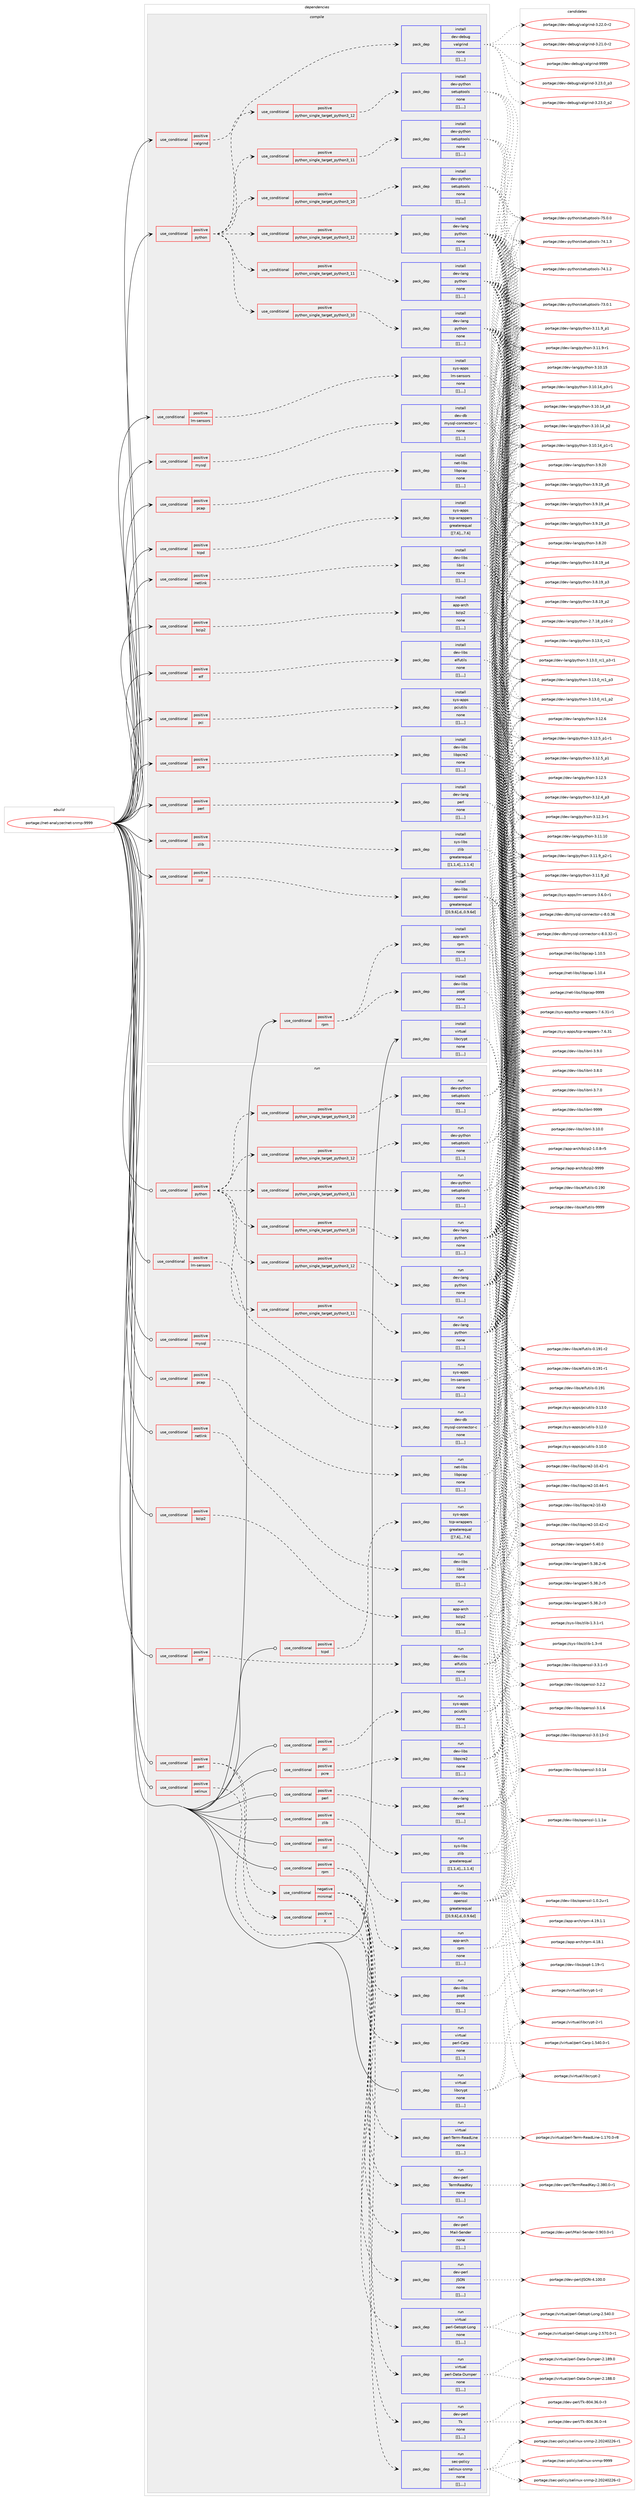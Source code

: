 digraph prolog {

# *************
# Graph options
# *************

newrank=true;
concentrate=true;
compound=true;
graph [rankdir=LR,fontname=Helvetica,fontsize=10,ranksep=1.5];#, ranksep=2.5, nodesep=0.2];
edge  [arrowhead=vee];
node  [fontname=Helvetica,fontsize=10];

# **********
# The ebuild
# **********

subgraph cluster_leftcol {
color=gray;
label=<<i>ebuild</i>>;
id [label="portage://net-analyzer/net-snmp-9999", color=red, width=4, href="../net-analyzer/net-snmp-9999.svg"];
}

# ****************
# The dependencies
# ****************

subgraph cluster_midcol {
color=gray;
label=<<i>dependencies</i>>;
subgraph cluster_compile {
fillcolor="#eeeeee";
style=filled;
label=<<i>compile</i>>;
subgraph cond91825 {
dependency357358 [label=<<TABLE BORDER="0" CELLBORDER="1" CELLSPACING="0" CELLPADDING="4"><TR><TD ROWSPAN="3" CELLPADDING="10">use_conditional</TD></TR><TR><TD>positive</TD></TR><TR><TD>bzip2</TD></TR></TABLE>>, shape=none, color=red];
subgraph pack262799 {
dependency357359 [label=<<TABLE BORDER="0" CELLBORDER="1" CELLSPACING="0" CELLPADDING="4" WIDTH="220"><TR><TD ROWSPAN="6" CELLPADDING="30">pack_dep</TD></TR><TR><TD WIDTH="110">install</TD></TR><TR><TD>app-arch</TD></TR><TR><TD>bzip2</TD></TR><TR><TD>none</TD></TR><TR><TD>[[],,,,]</TD></TR></TABLE>>, shape=none, color=blue];
}
dependency357358:e -> dependency357359:w [weight=20,style="dashed",arrowhead="vee"];
}
id:e -> dependency357358:w [weight=20,style="solid",arrowhead="vee"];
subgraph cond91826 {
dependency357360 [label=<<TABLE BORDER="0" CELLBORDER="1" CELLSPACING="0" CELLPADDING="4"><TR><TD ROWSPAN="3" CELLPADDING="10">use_conditional</TD></TR><TR><TD>positive</TD></TR><TR><TD>elf</TD></TR></TABLE>>, shape=none, color=red];
subgraph pack262800 {
dependency357361 [label=<<TABLE BORDER="0" CELLBORDER="1" CELLSPACING="0" CELLPADDING="4" WIDTH="220"><TR><TD ROWSPAN="6" CELLPADDING="30">pack_dep</TD></TR><TR><TD WIDTH="110">install</TD></TR><TR><TD>dev-libs</TD></TR><TR><TD>elfutils</TD></TR><TR><TD>none</TD></TR><TR><TD>[[],,,,]</TD></TR></TABLE>>, shape=none, color=blue];
}
dependency357360:e -> dependency357361:w [weight=20,style="dashed",arrowhead="vee"];
}
id:e -> dependency357360:w [weight=20,style="solid",arrowhead="vee"];
subgraph cond91827 {
dependency357362 [label=<<TABLE BORDER="0" CELLBORDER="1" CELLSPACING="0" CELLPADDING="4"><TR><TD ROWSPAN="3" CELLPADDING="10">use_conditional</TD></TR><TR><TD>positive</TD></TR><TR><TD>lm-sensors</TD></TR></TABLE>>, shape=none, color=red];
subgraph pack262801 {
dependency357363 [label=<<TABLE BORDER="0" CELLBORDER="1" CELLSPACING="0" CELLPADDING="4" WIDTH="220"><TR><TD ROWSPAN="6" CELLPADDING="30">pack_dep</TD></TR><TR><TD WIDTH="110">install</TD></TR><TR><TD>sys-apps</TD></TR><TR><TD>lm-sensors</TD></TR><TR><TD>none</TD></TR><TR><TD>[[],,,,]</TD></TR></TABLE>>, shape=none, color=blue];
}
dependency357362:e -> dependency357363:w [weight=20,style="dashed",arrowhead="vee"];
}
id:e -> dependency357362:w [weight=20,style="solid",arrowhead="vee"];
subgraph cond91828 {
dependency357364 [label=<<TABLE BORDER="0" CELLBORDER="1" CELLSPACING="0" CELLPADDING="4"><TR><TD ROWSPAN="3" CELLPADDING="10">use_conditional</TD></TR><TR><TD>positive</TD></TR><TR><TD>mysql</TD></TR></TABLE>>, shape=none, color=red];
subgraph pack262802 {
dependency357365 [label=<<TABLE BORDER="0" CELLBORDER="1" CELLSPACING="0" CELLPADDING="4" WIDTH="220"><TR><TD ROWSPAN="6" CELLPADDING="30">pack_dep</TD></TR><TR><TD WIDTH="110">install</TD></TR><TR><TD>dev-db</TD></TR><TR><TD>mysql-connector-c</TD></TR><TR><TD>none</TD></TR><TR><TD>[[],,,,]</TD></TR></TABLE>>, shape=none, color=blue];
}
dependency357364:e -> dependency357365:w [weight=20,style="dashed",arrowhead="vee"];
}
id:e -> dependency357364:w [weight=20,style="solid",arrowhead="vee"];
subgraph cond91829 {
dependency357366 [label=<<TABLE BORDER="0" CELLBORDER="1" CELLSPACING="0" CELLPADDING="4"><TR><TD ROWSPAN="3" CELLPADDING="10">use_conditional</TD></TR><TR><TD>positive</TD></TR><TR><TD>netlink</TD></TR></TABLE>>, shape=none, color=red];
subgraph pack262803 {
dependency357367 [label=<<TABLE BORDER="0" CELLBORDER="1" CELLSPACING="0" CELLPADDING="4" WIDTH="220"><TR><TD ROWSPAN="6" CELLPADDING="30">pack_dep</TD></TR><TR><TD WIDTH="110">install</TD></TR><TR><TD>dev-libs</TD></TR><TR><TD>libnl</TD></TR><TR><TD>none</TD></TR><TR><TD>[[],,,,]</TD></TR></TABLE>>, shape=none, color=blue];
}
dependency357366:e -> dependency357367:w [weight=20,style="dashed",arrowhead="vee"];
}
id:e -> dependency357366:w [weight=20,style="solid",arrowhead="vee"];
subgraph cond91830 {
dependency357368 [label=<<TABLE BORDER="0" CELLBORDER="1" CELLSPACING="0" CELLPADDING="4"><TR><TD ROWSPAN="3" CELLPADDING="10">use_conditional</TD></TR><TR><TD>positive</TD></TR><TR><TD>pcap</TD></TR></TABLE>>, shape=none, color=red];
subgraph pack262804 {
dependency357369 [label=<<TABLE BORDER="0" CELLBORDER="1" CELLSPACING="0" CELLPADDING="4" WIDTH="220"><TR><TD ROWSPAN="6" CELLPADDING="30">pack_dep</TD></TR><TR><TD WIDTH="110">install</TD></TR><TR><TD>net-libs</TD></TR><TR><TD>libpcap</TD></TR><TR><TD>none</TD></TR><TR><TD>[[],,,,]</TD></TR></TABLE>>, shape=none, color=blue];
}
dependency357368:e -> dependency357369:w [weight=20,style="dashed",arrowhead="vee"];
}
id:e -> dependency357368:w [weight=20,style="solid",arrowhead="vee"];
subgraph cond91831 {
dependency357370 [label=<<TABLE BORDER="0" CELLBORDER="1" CELLSPACING="0" CELLPADDING="4"><TR><TD ROWSPAN="3" CELLPADDING="10">use_conditional</TD></TR><TR><TD>positive</TD></TR><TR><TD>pci</TD></TR></TABLE>>, shape=none, color=red];
subgraph pack262805 {
dependency357371 [label=<<TABLE BORDER="0" CELLBORDER="1" CELLSPACING="0" CELLPADDING="4" WIDTH="220"><TR><TD ROWSPAN="6" CELLPADDING="30">pack_dep</TD></TR><TR><TD WIDTH="110">install</TD></TR><TR><TD>sys-apps</TD></TR><TR><TD>pciutils</TD></TR><TR><TD>none</TD></TR><TR><TD>[[],,,,]</TD></TR></TABLE>>, shape=none, color=blue];
}
dependency357370:e -> dependency357371:w [weight=20,style="dashed",arrowhead="vee"];
}
id:e -> dependency357370:w [weight=20,style="solid",arrowhead="vee"];
subgraph cond91832 {
dependency357372 [label=<<TABLE BORDER="0" CELLBORDER="1" CELLSPACING="0" CELLPADDING="4"><TR><TD ROWSPAN="3" CELLPADDING="10">use_conditional</TD></TR><TR><TD>positive</TD></TR><TR><TD>pcre</TD></TR></TABLE>>, shape=none, color=red];
subgraph pack262806 {
dependency357373 [label=<<TABLE BORDER="0" CELLBORDER="1" CELLSPACING="0" CELLPADDING="4" WIDTH="220"><TR><TD ROWSPAN="6" CELLPADDING="30">pack_dep</TD></TR><TR><TD WIDTH="110">install</TD></TR><TR><TD>dev-libs</TD></TR><TR><TD>libpcre2</TD></TR><TR><TD>none</TD></TR><TR><TD>[[],,,,]</TD></TR></TABLE>>, shape=none, color=blue];
}
dependency357372:e -> dependency357373:w [weight=20,style="dashed",arrowhead="vee"];
}
id:e -> dependency357372:w [weight=20,style="solid",arrowhead="vee"];
subgraph cond91833 {
dependency357374 [label=<<TABLE BORDER="0" CELLBORDER="1" CELLSPACING="0" CELLPADDING="4"><TR><TD ROWSPAN="3" CELLPADDING="10">use_conditional</TD></TR><TR><TD>positive</TD></TR><TR><TD>perl</TD></TR></TABLE>>, shape=none, color=red];
subgraph pack262807 {
dependency357375 [label=<<TABLE BORDER="0" CELLBORDER="1" CELLSPACING="0" CELLPADDING="4" WIDTH="220"><TR><TD ROWSPAN="6" CELLPADDING="30">pack_dep</TD></TR><TR><TD WIDTH="110">install</TD></TR><TR><TD>dev-lang</TD></TR><TR><TD>perl</TD></TR><TR><TD>none</TD></TR><TR><TD>[[],,,,]</TD></TR></TABLE>>, shape=none, color=blue];
}
dependency357374:e -> dependency357375:w [weight=20,style="dashed",arrowhead="vee"];
}
id:e -> dependency357374:w [weight=20,style="solid",arrowhead="vee"];
subgraph cond91834 {
dependency357376 [label=<<TABLE BORDER="0" CELLBORDER="1" CELLSPACING="0" CELLPADDING="4"><TR><TD ROWSPAN="3" CELLPADDING="10">use_conditional</TD></TR><TR><TD>positive</TD></TR><TR><TD>python</TD></TR></TABLE>>, shape=none, color=red];
subgraph cond91835 {
dependency357377 [label=<<TABLE BORDER="0" CELLBORDER="1" CELLSPACING="0" CELLPADDING="4"><TR><TD ROWSPAN="3" CELLPADDING="10">use_conditional</TD></TR><TR><TD>positive</TD></TR><TR><TD>python_single_target_python3_10</TD></TR></TABLE>>, shape=none, color=red];
subgraph pack262808 {
dependency357378 [label=<<TABLE BORDER="0" CELLBORDER="1" CELLSPACING="0" CELLPADDING="4" WIDTH="220"><TR><TD ROWSPAN="6" CELLPADDING="30">pack_dep</TD></TR><TR><TD WIDTH="110">install</TD></TR><TR><TD>dev-python</TD></TR><TR><TD>setuptools</TD></TR><TR><TD>none</TD></TR><TR><TD>[[],,,,]</TD></TR></TABLE>>, shape=none, color=blue];
}
dependency357377:e -> dependency357378:w [weight=20,style="dashed",arrowhead="vee"];
}
dependency357376:e -> dependency357377:w [weight=20,style="dashed",arrowhead="vee"];
subgraph cond91836 {
dependency357379 [label=<<TABLE BORDER="0" CELLBORDER="1" CELLSPACING="0" CELLPADDING="4"><TR><TD ROWSPAN="3" CELLPADDING="10">use_conditional</TD></TR><TR><TD>positive</TD></TR><TR><TD>python_single_target_python3_11</TD></TR></TABLE>>, shape=none, color=red];
subgraph pack262809 {
dependency357380 [label=<<TABLE BORDER="0" CELLBORDER="1" CELLSPACING="0" CELLPADDING="4" WIDTH="220"><TR><TD ROWSPAN="6" CELLPADDING="30">pack_dep</TD></TR><TR><TD WIDTH="110">install</TD></TR><TR><TD>dev-python</TD></TR><TR><TD>setuptools</TD></TR><TR><TD>none</TD></TR><TR><TD>[[],,,,]</TD></TR></TABLE>>, shape=none, color=blue];
}
dependency357379:e -> dependency357380:w [weight=20,style="dashed",arrowhead="vee"];
}
dependency357376:e -> dependency357379:w [weight=20,style="dashed",arrowhead="vee"];
subgraph cond91837 {
dependency357381 [label=<<TABLE BORDER="0" CELLBORDER="1" CELLSPACING="0" CELLPADDING="4"><TR><TD ROWSPAN="3" CELLPADDING="10">use_conditional</TD></TR><TR><TD>positive</TD></TR><TR><TD>python_single_target_python3_12</TD></TR></TABLE>>, shape=none, color=red];
subgraph pack262810 {
dependency357382 [label=<<TABLE BORDER="0" CELLBORDER="1" CELLSPACING="0" CELLPADDING="4" WIDTH="220"><TR><TD ROWSPAN="6" CELLPADDING="30">pack_dep</TD></TR><TR><TD WIDTH="110">install</TD></TR><TR><TD>dev-python</TD></TR><TR><TD>setuptools</TD></TR><TR><TD>none</TD></TR><TR><TD>[[],,,,]</TD></TR></TABLE>>, shape=none, color=blue];
}
dependency357381:e -> dependency357382:w [weight=20,style="dashed",arrowhead="vee"];
}
dependency357376:e -> dependency357381:w [weight=20,style="dashed",arrowhead="vee"];
subgraph cond91838 {
dependency357383 [label=<<TABLE BORDER="0" CELLBORDER="1" CELLSPACING="0" CELLPADDING="4"><TR><TD ROWSPAN="3" CELLPADDING="10">use_conditional</TD></TR><TR><TD>positive</TD></TR><TR><TD>python_single_target_python3_10</TD></TR></TABLE>>, shape=none, color=red];
subgraph pack262811 {
dependency357384 [label=<<TABLE BORDER="0" CELLBORDER="1" CELLSPACING="0" CELLPADDING="4" WIDTH="220"><TR><TD ROWSPAN="6" CELLPADDING="30">pack_dep</TD></TR><TR><TD WIDTH="110">install</TD></TR><TR><TD>dev-lang</TD></TR><TR><TD>python</TD></TR><TR><TD>none</TD></TR><TR><TD>[[],,,,]</TD></TR></TABLE>>, shape=none, color=blue];
}
dependency357383:e -> dependency357384:w [weight=20,style="dashed",arrowhead="vee"];
}
dependency357376:e -> dependency357383:w [weight=20,style="dashed",arrowhead="vee"];
subgraph cond91839 {
dependency357385 [label=<<TABLE BORDER="0" CELLBORDER="1" CELLSPACING="0" CELLPADDING="4"><TR><TD ROWSPAN="3" CELLPADDING="10">use_conditional</TD></TR><TR><TD>positive</TD></TR><TR><TD>python_single_target_python3_11</TD></TR></TABLE>>, shape=none, color=red];
subgraph pack262812 {
dependency357386 [label=<<TABLE BORDER="0" CELLBORDER="1" CELLSPACING="0" CELLPADDING="4" WIDTH="220"><TR><TD ROWSPAN="6" CELLPADDING="30">pack_dep</TD></TR><TR><TD WIDTH="110">install</TD></TR><TR><TD>dev-lang</TD></TR><TR><TD>python</TD></TR><TR><TD>none</TD></TR><TR><TD>[[],,,,]</TD></TR></TABLE>>, shape=none, color=blue];
}
dependency357385:e -> dependency357386:w [weight=20,style="dashed",arrowhead="vee"];
}
dependency357376:e -> dependency357385:w [weight=20,style="dashed",arrowhead="vee"];
subgraph cond91840 {
dependency357387 [label=<<TABLE BORDER="0" CELLBORDER="1" CELLSPACING="0" CELLPADDING="4"><TR><TD ROWSPAN="3" CELLPADDING="10">use_conditional</TD></TR><TR><TD>positive</TD></TR><TR><TD>python_single_target_python3_12</TD></TR></TABLE>>, shape=none, color=red];
subgraph pack262813 {
dependency357388 [label=<<TABLE BORDER="0" CELLBORDER="1" CELLSPACING="0" CELLPADDING="4" WIDTH="220"><TR><TD ROWSPAN="6" CELLPADDING="30">pack_dep</TD></TR><TR><TD WIDTH="110">install</TD></TR><TR><TD>dev-lang</TD></TR><TR><TD>python</TD></TR><TR><TD>none</TD></TR><TR><TD>[[],,,,]</TD></TR></TABLE>>, shape=none, color=blue];
}
dependency357387:e -> dependency357388:w [weight=20,style="dashed",arrowhead="vee"];
}
dependency357376:e -> dependency357387:w [weight=20,style="dashed",arrowhead="vee"];
}
id:e -> dependency357376:w [weight=20,style="solid",arrowhead="vee"];
subgraph cond91841 {
dependency357389 [label=<<TABLE BORDER="0" CELLBORDER="1" CELLSPACING="0" CELLPADDING="4"><TR><TD ROWSPAN="3" CELLPADDING="10">use_conditional</TD></TR><TR><TD>positive</TD></TR><TR><TD>rpm</TD></TR></TABLE>>, shape=none, color=red];
subgraph pack262814 {
dependency357390 [label=<<TABLE BORDER="0" CELLBORDER="1" CELLSPACING="0" CELLPADDING="4" WIDTH="220"><TR><TD ROWSPAN="6" CELLPADDING="30">pack_dep</TD></TR><TR><TD WIDTH="110">install</TD></TR><TR><TD>app-arch</TD></TR><TR><TD>rpm</TD></TR><TR><TD>none</TD></TR><TR><TD>[[],,,,]</TD></TR></TABLE>>, shape=none, color=blue];
}
dependency357389:e -> dependency357390:w [weight=20,style="dashed",arrowhead="vee"];
subgraph pack262815 {
dependency357391 [label=<<TABLE BORDER="0" CELLBORDER="1" CELLSPACING="0" CELLPADDING="4" WIDTH="220"><TR><TD ROWSPAN="6" CELLPADDING="30">pack_dep</TD></TR><TR><TD WIDTH="110">install</TD></TR><TR><TD>dev-libs</TD></TR><TR><TD>popt</TD></TR><TR><TD>none</TD></TR><TR><TD>[[],,,,]</TD></TR></TABLE>>, shape=none, color=blue];
}
dependency357389:e -> dependency357391:w [weight=20,style="dashed",arrowhead="vee"];
}
id:e -> dependency357389:w [weight=20,style="solid",arrowhead="vee"];
subgraph cond91842 {
dependency357392 [label=<<TABLE BORDER="0" CELLBORDER="1" CELLSPACING="0" CELLPADDING="4"><TR><TD ROWSPAN="3" CELLPADDING="10">use_conditional</TD></TR><TR><TD>positive</TD></TR><TR><TD>ssl</TD></TR></TABLE>>, shape=none, color=red];
subgraph pack262816 {
dependency357393 [label=<<TABLE BORDER="0" CELLBORDER="1" CELLSPACING="0" CELLPADDING="4" WIDTH="220"><TR><TD ROWSPAN="6" CELLPADDING="30">pack_dep</TD></TR><TR><TD WIDTH="110">install</TD></TR><TR><TD>dev-libs</TD></TR><TR><TD>openssl</TD></TR><TR><TD>greaterequal</TD></TR><TR><TD>[[0,9,6],d,,0.9.6d]</TD></TR></TABLE>>, shape=none, color=blue];
}
dependency357392:e -> dependency357393:w [weight=20,style="dashed",arrowhead="vee"];
}
id:e -> dependency357392:w [weight=20,style="solid",arrowhead="vee"];
subgraph cond91843 {
dependency357394 [label=<<TABLE BORDER="0" CELLBORDER="1" CELLSPACING="0" CELLPADDING="4"><TR><TD ROWSPAN="3" CELLPADDING="10">use_conditional</TD></TR><TR><TD>positive</TD></TR><TR><TD>tcpd</TD></TR></TABLE>>, shape=none, color=red];
subgraph pack262817 {
dependency357395 [label=<<TABLE BORDER="0" CELLBORDER="1" CELLSPACING="0" CELLPADDING="4" WIDTH="220"><TR><TD ROWSPAN="6" CELLPADDING="30">pack_dep</TD></TR><TR><TD WIDTH="110">install</TD></TR><TR><TD>sys-apps</TD></TR><TR><TD>tcp-wrappers</TD></TR><TR><TD>greaterequal</TD></TR><TR><TD>[[7,6],,,7.6]</TD></TR></TABLE>>, shape=none, color=blue];
}
dependency357394:e -> dependency357395:w [weight=20,style="dashed",arrowhead="vee"];
}
id:e -> dependency357394:w [weight=20,style="solid",arrowhead="vee"];
subgraph cond91844 {
dependency357396 [label=<<TABLE BORDER="0" CELLBORDER="1" CELLSPACING="0" CELLPADDING="4"><TR><TD ROWSPAN="3" CELLPADDING="10">use_conditional</TD></TR><TR><TD>positive</TD></TR><TR><TD>valgrind</TD></TR></TABLE>>, shape=none, color=red];
subgraph pack262818 {
dependency357397 [label=<<TABLE BORDER="0" CELLBORDER="1" CELLSPACING="0" CELLPADDING="4" WIDTH="220"><TR><TD ROWSPAN="6" CELLPADDING="30">pack_dep</TD></TR><TR><TD WIDTH="110">install</TD></TR><TR><TD>dev-debug</TD></TR><TR><TD>valgrind</TD></TR><TR><TD>none</TD></TR><TR><TD>[[],,,,]</TD></TR></TABLE>>, shape=none, color=blue];
}
dependency357396:e -> dependency357397:w [weight=20,style="dashed",arrowhead="vee"];
}
id:e -> dependency357396:w [weight=20,style="solid",arrowhead="vee"];
subgraph cond91845 {
dependency357398 [label=<<TABLE BORDER="0" CELLBORDER="1" CELLSPACING="0" CELLPADDING="4"><TR><TD ROWSPAN="3" CELLPADDING="10">use_conditional</TD></TR><TR><TD>positive</TD></TR><TR><TD>zlib</TD></TR></TABLE>>, shape=none, color=red];
subgraph pack262819 {
dependency357399 [label=<<TABLE BORDER="0" CELLBORDER="1" CELLSPACING="0" CELLPADDING="4" WIDTH="220"><TR><TD ROWSPAN="6" CELLPADDING="30">pack_dep</TD></TR><TR><TD WIDTH="110">install</TD></TR><TR><TD>sys-libs</TD></TR><TR><TD>zlib</TD></TR><TR><TD>greaterequal</TD></TR><TR><TD>[[1,1,4],,,1.1.4]</TD></TR></TABLE>>, shape=none, color=blue];
}
dependency357398:e -> dependency357399:w [weight=20,style="dashed",arrowhead="vee"];
}
id:e -> dependency357398:w [weight=20,style="solid",arrowhead="vee"];
subgraph pack262820 {
dependency357400 [label=<<TABLE BORDER="0" CELLBORDER="1" CELLSPACING="0" CELLPADDING="4" WIDTH="220"><TR><TD ROWSPAN="6" CELLPADDING="30">pack_dep</TD></TR><TR><TD WIDTH="110">install</TD></TR><TR><TD>virtual</TD></TR><TR><TD>libcrypt</TD></TR><TR><TD>none</TD></TR><TR><TD>[[],,,,]</TD></TR></TABLE>>, shape=none, color=blue];
}
id:e -> dependency357400:w [weight=20,style="solid",arrowhead="vee"];
}
subgraph cluster_compileandrun {
fillcolor="#eeeeee";
style=filled;
label=<<i>compile and run</i>>;
}
subgraph cluster_run {
fillcolor="#eeeeee";
style=filled;
label=<<i>run</i>>;
subgraph cond91846 {
dependency357401 [label=<<TABLE BORDER="0" CELLBORDER="1" CELLSPACING="0" CELLPADDING="4"><TR><TD ROWSPAN="3" CELLPADDING="10">use_conditional</TD></TR><TR><TD>positive</TD></TR><TR><TD>bzip2</TD></TR></TABLE>>, shape=none, color=red];
subgraph pack262821 {
dependency357402 [label=<<TABLE BORDER="0" CELLBORDER="1" CELLSPACING="0" CELLPADDING="4" WIDTH="220"><TR><TD ROWSPAN="6" CELLPADDING="30">pack_dep</TD></TR><TR><TD WIDTH="110">run</TD></TR><TR><TD>app-arch</TD></TR><TR><TD>bzip2</TD></TR><TR><TD>none</TD></TR><TR><TD>[[],,,,]</TD></TR></TABLE>>, shape=none, color=blue];
}
dependency357401:e -> dependency357402:w [weight=20,style="dashed",arrowhead="vee"];
}
id:e -> dependency357401:w [weight=20,style="solid",arrowhead="odot"];
subgraph cond91847 {
dependency357403 [label=<<TABLE BORDER="0" CELLBORDER="1" CELLSPACING="0" CELLPADDING="4"><TR><TD ROWSPAN="3" CELLPADDING="10">use_conditional</TD></TR><TR><TD>positive</TD></TR><TR><TD>elf</TD></TR></TABLE>>, shape=none, color=red];
subgraph pack262822 {
dependency357404 [label=<<TABLE BORDER="0" CELLBORDER="1" CELLSPACING="0" CELLPADDING="4" WIDTH="220"><TR><TD ROWSPAN="6" CELLPADDING="30">pack_dep</TD></TR><TR><TD WIDTH="110">run</TD></TR><TR><TD>dev-libs</TD></TR><TR><TD>elfutils</TD></TR><TR><TD>none</TD></TR><TR><TD>[[],,,,]</TD></TR></TABLE>>, shape=none, color=blue];
}
dependency357403:e -> dependency357404:w [weight=20,style="dashed",arrowhead="vee"];
}
id:e -> dependency357403:w [weight=20,style="solid",arrowhead="odot"];
subgraph cond91848 {
dependency357405 [label=<<TABLE BORDER="0" CELLBORDER="1" CELLSPACING="0" CELLPADDING="4"><TR><TD ROWSPAN="3" CELLPADDING="10">use_conditional</TD></TR><TR><TD>positive</TD></TR><TR><TD>lm-sensors</TD></TR></TABLE>>, shape=none, color=red];
subgraph pack262823 {
dependency357406 [label=<<TABLE BORDER="0" CELLBORDER="1" CELLSPACING="0" CELLPADDING="4" WIDTH="220"><TR><TD ROWSPAN="6" CELLPADDING="30">pack_dep</TD></TR><TR><TD WIDTH="110">run</TD></TR><TR><TD>sys-apps</TD></TR><TR><TD>lm-sensors</TD></TR><TR><TD>none</TD></TR><TR><TD>[[],,,,]</TD></TR></TABLE>>, shape=none, color=blue];
}
dependency357405:e -> dependency357406:w [weight=20,style="dashed",arrowhead="vee"];
}
id:e -> dependency357405:w [weight=20,style="solid",arrowhead="odot"];
subgraph cond91849 {
dependency357407 [label=<<TABLE BORDER="0" CELLBORDER="1" CELLSPACING="0" CELLPADDING="4"><TR><TD ROWSPAN="3" CELLPADDING="10">use_conditional</TD></TR><TR><TD>positive</TD></TR><TR><TD>mysql</TD></TR></TABLE>>, shape=none, color=red];
subgraph pack262824 {
dependency357408 [label=<<TABLE BORDER="0" CELLBORDER="1" CELLSPACING="0" CELLPADDING="4" WIDTH="220"><TR><TD ROWSPAN="6" CELLPADDING="30">pack_dep</TD></TR><TR><TD WIDTH="110">run</TD></TR><TR><TD>dev-db</TD></TR><TR><TD>mysql-connector-c</TD></TR><TR><TD>none</TD></TR><TR><TD>[[],,,,]</TD></TR></TABLE>>, shape=none, color=blue];
}
dependency357407:e -> dependency357408:w [weight=20,style="dashed",arrowhead="vee"];
}
id:e -> dependency357407:w [weight=20,style="solid",arrowhead="odot"];
subgraph cond91850 {
dependency357409 [label=<<TABLE BORDER="0" CELLBORDER="1" CELLSPACING="0" CELLPADDING="4"><TR><TD ROWSPAN="3" CELLPADDING="10">use_conditional</TD></TR><TR><TD>positive</TD></TR><TR><TD>netlink</TD></TR></TABLE>>, shape=none, color=red];
subgraph pack262825 {
dependency357410 [label=<<TABLE BORDER="0" CELLBORDER="1" CELLSPACING="0" CELLPADDING="4" WIDTH="220"><TR><TD ROWSPAN="6" CELLPADDING="30">pack_dep</TD></TR><TR><TD WIDTH="110">run</TD></TR><TR><TD>dev-libs</TD></TR><TR><TD>libnl</TD></TR><TR><TD>none</TD></TR><TR><TD>[[],,,,]</TD></TR></TABLE>>, shape=none, color=blue];
}
dependency357409:e -> dependency357410:w [weight=20,style="dashed",arrowhead="vee"];
}
id:e -> dependency357409:w [weight=20,style="solid",arrowhead="odot"];
subgraph cond91851 {
dependency357411 [label=<<TABLE BORDER="0" CELLBORDER="1" CELLSPACING="0" CELLPADDING="4"><TR><TD ROWSPAN="3" CELLPADDING="10">use_conditional</TD></TR><TR><TD>positive</TD></TR><TR><TD>pcap</TD></TR></TABLE>>, shape=none, color=red];
subgraph pack262826 {
dependency357412 [label=<<TABLE BORDER="0" CELLBORDER="1" CELLSPACING="0" CELLPADDING="4" WIDTH="220"><TR><TD ROWSPAN="6" CELLPADDING="30">pack_dep</TD></TR><TR><TD WIDTH="110">run</TD></TR><TR><TD>net-libs</TD></TR><TR><TD>libpcap</TD></TR><TR><TD>none</TD></TR><TR><TD>[[],,,,]</TD></TR></TABLE>>, shape=none, color=blue];
}
dependency357411:e -> dependency357412:w [weight=20,style="dashed",arrowhead="vee"];
}
id:e -> dependency357411:w [weight=20,style="solid",arrowhead="odot"];
subgraph cond91852 {
dependency357413 [label=<<TABLE BORDER="0" CELLBORDER="1" CELLSPACING="0" CELLPADDING="4"><TR><TD ROWSPAN="3" CELLPADDING="10">use_conditional</TD></TR><TR><TD>positive</TD></TR><TR><TD>pci</TD></TR></TABLE>>, shape=none, color=red];
subgraph pack262827 {
dependency357414 [label=<<TABLE BORDER="0" CELLBORDER="1" CELLSPACING="0" CELLPADDING="4" WIDTH="220"><TR><TD ROWSPAN="6" CELLPADDING="30">pack_dep</TD></TR><TR><TD WIDTH="110">run</TD></TR><TR><TD>sys-apps</TD></TR><TR><TD>pciutils</TD></TR><TR><TD>none</TD></TR><TR><TD>[[],,,,]</TD></TR></TABLE>>, shape=none, color=blue];
}
dependency357413:e -> dependency357414:w [weight=20,style="dashed",arrowhead="vee"];
}
id:e -> dependency357413:w [weight=20,style="solid",arrowhead="odot"];
subgraph cond91853 {
dependency357415 [label=<<TABLE BORDER="0" CELLBORDER="1" CELLSPACING="0" CELLPADDING="4"><TR><TD ROWSPAN="3" CELLPADDING="10">use_conditional</TD></TR><TR><TD>positive</TD></TR><TR><TD>pcre</TD></TR></TABLE>>, shape=none, color=red];
subgraph pack262828 {
dependency357416 [label=<<TABLE BORDER="0" CELLBORDER="1" CELLSPACING="0" CELLPADDING="4" WIDTH="220"><TR><TD ROWSPAN="6" CELLPADDING="30">pack_dep</TD></TR><TR><TD WIDTH="110">run</TD></TR><TR><TD>dev-libs</TD></TR><TR><TD>libpcre2</TD></TR><TR><TD>none</TD></TR><TR><TD>[[],,,,]</TD></TR></TABLE>>, shape=none, color=blue];
}
dependency357415:e -> dependency357416:w [weight=20,style="dashed",arrowhead="vee"];
}
id:e -> dependency357415:w [weight=20,style="solid",arrowhead="odot"];
subgraph cond91854 {
dependency357417 [label=<<TABLE BORDER="0" CELLBORDER="1" CELLSPACING="0" CELLPADDING="4"><TR><TD ROWSPAN="3" CELLPADDING="10">use_conditional</TD></TR><TR><TD>positive</TD></TR><TR><TD>perl</TD></TR></TABLE>>, shape=none, color=red];
subgraph cond91855 {
dependency357418 [label=<<TABLE BORDER="0" CELLBORDER="1" CELLSPACING="0" CELLPADDING="4"><TR><TD ROWSPAN="3" CELLPADDING="10">use_conditional</TD></TR><TR><TD>positive</TD></TR><TR><TD>X</TD></TR></TABLE>>, shape=none, color=red];
subgraph pack262829 {
dependency357419 [label=<<TABLE BORDER="0" CELLBORDER="1" CELLSPACING="0" CELLPADDING="4" WIDTH="220"><TR><TD ROWSPAN="6" CELLPADDING="30">pack_dep</TD></TR><TR><TD WIDTH="110">run</TD></TR><TR><TD>dev-perl</TD></TR><TR><TD>Tk</TD></TR><TR><TD>none</TD></TR><TR><TD>[[],,,,]</TD></TR></TABLE>>, shape=none, color=blue];
}
dependency357418:e -> dependency357419:w [weight=20,style="dashed",arrowhead="vee"];
}
dependency357417:e -> dependency357418:w [weight=20,style="dashed",arrowhead="vee"];
subgraph cond91856 {
dependency357420 [label=<<TABLE BORDER="0" CELLBORDER="1" CELLSPACING="0" CELLPADDING="4"><TR><TD ROWSPAN="3" CELLPADDING="10">use_conditional</TD></TR><TR><TD>negative</TD></TR><TR><TD>minimal</TD></TR></TABLE>>, shape=none, color=red];
subgraph pack262830 {
dependency357421 [label=<<TABLE BORDER="0" CELLBORDER="1" CELLSPACING="0" CELLPADDING="4" WIDTH="220"><TR><TD ROWSPAN="6" CELLPADDING="30">pack_dep</TD></TR><TR><TD WIDTH="110">run</TD></TR><TR><TD>virtual</TD></TR><TR><TD>perl-Carp</TD></TR><TR><TD>none</TD></TR><TR><TD>[[],,,,]</TD></TR></TABLE>>, shape=none, color=blue];
}
dependency357420:e -> dependency357421:w [weight=20,style="dashed",arrowhead="vee"];
subgraph pack262831 {
dependency357422 [label=<<TABLE BORDER="0" CELLBORDER="1" CELLSPACING="0" CELLPADDING="4" WIDTH="220"><TR><TD ROWSPAN="6" CELLPADDING="30">pack_dep</TD></TR><TR><TD WIDTH="110">run</TD></TR><TR><TD>virtual</TD></TR><TR><TD>perl-Data-Dumper</TD></TR><TR><TD>none</TD></TR><TR><TD>[[],,,,]</TD></TR></TABLE>>, shape=none, color=blue];
}
dependency357420:e -> dependency357422:w [weight=20,style="dashed",arrowhead="vee"];
subgraph pack262832 {
dependency357423 [label=<<TABLE BORDER="0" CELLBORDER="1" CELLSPACING="0" CELLPADDING="4" WIDTH="220"><TR><TD ROWSPAN="6" CELLPADDING="30">pack_dep</TD></TR><TR><TD WIDTH="110">run</TD></TR><TR><TD>virtual</TD></TR><TR><TD>perl-Getopt-Long</TD></TR><TR><TD>none</TD></TR><TR><TD>[[],,,,]</TD></TR></TABLE>>, shape=none, color=blue];
}
dependency357420:e -> dependency357423:w [weight=20,style="dashed",arrowhead="vee"];
subgraph pack262833 {
dependency357424 [label=<<TABLE BORDER="0" CELLBORDER="1" CELLSPACING="0" CELLPADDING="4" WIDTH="220"><TR><TD ROWSPAN="6" CELLPADDING="30">pack_dep</TD></TR><TR><TD WIDTH="110">run</TD></TR><TR><TD>dev-perl</TD></TR><TR><TD>JSON</TD></TR><TR><TD>none</TD></TR><TR><TD>[[],,,,]</TD></TR></TABLE>>, shape=none, color=blue];
}
dependency357420:e -> dependency357424:w [weight=20,style="dashed",arrowhead="vee"];
subgraph pack262834 {
dependency357425 [label=<<TABLE BORDER="0" CELLBORDER="1" CELLSPACING="0" CELLPADDING="4" WIDTH="220"><TR><TD ROWSPAN="6" CELLPADDING="30">pack_dep</TD></TR><TR><TD WIDTH="110">run</TD></TR><TR><TD>dev-perl</TD></TR><TR><TD>Mail-Sender</TD></TR><TR><TD>none</TD></TR><TR><TD>[[],,,,]</TD></TR></TABLE>>, shape=none, color=blue];
}
dependency357420:e -> dependency357425:w [weight=20,style="dashed",arrowhead="vee"];
subgraph pack262835 {
dependency357426 [label=<<TABLE BORDER="0" CELLBORDER="1" CELLSPACING="0" CELLPADDING="4" WIDTH="220"><TR><TD ROWSPAN="6" CELLPADDING="30">pack_dep</TD></TR><TR><TD WIDTH="110">run</TD></TR><TR><TD>dev-perl</TD></TR><TR><TD>TermReadKey</TD></TR><TR><TD>none</TD></TR><TR><TD>[[],,,,]</TD></TR></TABLE>>, shape=none, color=blue];
}
dependency357420:e -> dependency357426:w [weight=20,style="dashed",arrowhead="vee"];
subgraph pack262836 {
dependency357427 [label=<<TABLE BORDER="0" CELLBORDER="1" CELLSPACING="0" CELLPADDING="4" WIDTH="220"><TR><TD ROWSPAN="6" CELLPADDING="30">pack_dep</TD></TR><TR><TD WIDTH="110">run</TD></TR><TR><TD>virtual</TD></TR><TR><TD>perl-Term-ReadLine</TD></TR><TR><TD>none</TD></TR><TR><TD>[[],,,,]</TD></TR></TABLE>>, shape=none, color=blue];
}
dependency357420:e -> dependency357427:w [weight=20,style="dashed",arrowhead="vee"];
}
dependency357417:e -> dependency357420:w [weight=20,style="dashed",arrowhead="vee"];
}
id:e -> dependency357417:w [weight=20,style="solid",arrowhead="odot"];
subgraph cond91857 {
dependency357428 [label=<<TABLE BORDER="0" CELLBORDER="1" CELLSPACING="0" CELLPADDING="4"><TR><TD ROWSPAN="3" CELLPADDING="10">use_conditional</TD></TR><TR><TD>positive</TD></TR><TR><TD>perl</TD></TR></TABLE>>, shape=none, color=red];
subgraph pack262837 {
dependency357429 [label=<<TABLE BORDER="0" CELLBORDER="1" CELLSPACING="0" CELLPADDING="4" WIDTH="220"><TR><TD ROWSPAN="6" CELLPADDING="30">pack_dep</TD></TR><TR><TD WIDTH="110">run</TD></TR><TR><TD>dev-lang</TD></TR><TR><TD>perl</TD></TR><TR><TD>none</TD></TR><TR><TD>[[],,,,]</TD></TR></TABLE>>, shape=none, color=blue];
}
dependency357428:e -> dependency357429:w [weight=20,style="dashed",arrowhead="vee"];
}
id:e -> dependency357428:w [weight=20,style="solid",arrowhead="odot"];
subgraph cond91858 {
dependency357430 [label=<<TABLE BORDER="0" CELLBORDER="1" CELLSPACING="0" CELLPADDING="4"><TR><TD ROWSPAN="3" CELLPADDING="10">use_conditional</TD></TR><TR><TD>positive</TD></TR><TR><TD>python</TD></TR></TABLE>>, shape=none, color=red];
subgraph cond91859 {
dependency357431 [label=<<TABLE BORDER="0" CELLBORDER="1" CELLSPACING="0" CELLPADDING="4"><TR><TD ROWSPAN="3" CELLPADDING="10">use_conditional</TD></TR><TR><TD>positive</TD></TR><TR><TD>python_single_target_python3_10</TD></TR></TABLE>>, shape=none, color=red];
subgraph pack262838 {
dependency357432 [label=<<TABLE BORDER="0" CELLBORDER="1" CELLSPACING="0" CELLPADDING="4" WIDTH="220"><TR><TD ROWSPAN="6" CELLPADDING="30">pack_dep</TD></TR><TR><TD WIDTH="110">run</TD></TR><TR><TD>dev-python</TD></TR><TR><TD>setuptools</TD></TR><TR><TD>none</TD></TR><TR><TD>[[],,,,]</TD></TR></TABLE>>, shape=none, color=blue];
}
dependency357431:e -> dependency357432:w [weight=20,style="dashed",arrowhead="vee"];
}
dependency357430:e -> dependency357431:w [weight=20,style="dashed",arrowhead="vee"];
subgraph cond91860 {
dependency357433 [label=<<TABLE BORDER="0" CELLBORDER="1" CELLSPACING="0" CELLPADDING="4"><TR><TD ROWSPAN="3" CELLPADDING="10">use_conditional</TD></TR><TR><TD>positive</TD></TR><TR><TD>python_single_target_python3_11</TD></TR></TABLE>>, shape=none, color=red];
subgraph pack262839 {
dependency357434 [label=<<TABLE BORDER="0" CELLBORDER="1" CELLSPACING="0" CELLPADDING="4" WIDTH="220"><TR><TD ROWSPAN="6" CELLPADDING="30">pack_dep</TD></TR><TR><TD WIDTH="110">run</TD></TR><TR><TD>dev-python</TD></TR><TR><TD>setuptools</TD></TR><TR><TD>none</TD></TR><TR><TD>[[],,,,]</TD></TR></TABLE>>, shape=none, color=blue];
}
dependency357433:e -> dependency357434:w [weight=20,style="dashed",arrowhead="vee"];
}
dependency357430:e -> dependency357433:w [weight=20,style="dashed",arrowhead="vee"];
subgraph cond91861 {
dependency357435 [label=<<TABLE BORDER="0" CELLBORDER="1" CELLSPACING="0" CELLPADDING="4"><TR><TD ROWSPAN="3" CELLPADDING="10">use_conditional</TD></TR><TR><TD>positive</TD></TR><TR><TD>python_single_target_python3_12</TD></TR></TABLE>>, shape=none, color=red];
subgraph pack262840 {
dependency357436 [label=<<TABLE BORDER="0" CELLBORDER="1" CELLSPACING="0" CELLPADDING="4" WIDTH="220"><TR><TD ROWSPAN="6" CELLPADDING="30">pack_dep</TD></TR><TR><TD WIDTH="110">run</TD></TR><TR><TD>dev-python</TD></TR><TR><TD>setuptools</TD></TR><TR><TD>none</TD></TR><TR><TD>[[],,,,]</TD></TR></TABLE>>, shape=none, color=blue];
}
dependency357435:e -> dependency357436:w [weight=20,style="dashed",arrowhead="vee"];
}
dependency357430:e -> dependency357435:w [weight=20,style="dashed",arrowhead="vee"];
subgraph cond91862 {
dependency357437 [label=<<TABLE BORDER="0" CELLBORDER="1" CELLSPACING="0" CELLPADDING="4"><TR><TD ROWSPAN="3" CELLPADDING="10">use_conditional</TD></TR><TR><TD>positive</TD></TR><TR><TD>python_single_target_python3_10</TD></TR></TABLE>>, shape=none, color=red];
subgraph pack262841 {
dependency357438 [label=<<TABLE BORDER="0" CELLBORDER="1" CELLSPACING="0" CELLPADDING="4" WIDTH="220"><TR><TD ROWSPAN="6" CELLPADDING="30">pack_dep</TD></TR><TR><TD WIDTH="110">run</TD></TR><TR><TD>dev-lang</TD></TR><TR><TD>python</TD></TR><TR><TD>none</TD></TR><TR><TD>[[],,,,]</TD></TR></TABLE>>, shape=none, color=blue];
}
dependency357437:e -> dependency357438:w [weight=20,style="dashed",arrowhead="vee"];
}
dependency357430:e -> dependency357437:w [weight=20,style="dashed",arrowhead="vee"];
subgraph cond91863 {
dependency357439 [label=<<TABLE BORDER="0" CELLBORDER="1" CELLSPACING="0" CELLPADDING="4"><TR><TD ROWSPAN="3" CELLPADDING="10">use_conditional</TD></TR><TR><TD>positive</TD></TR><TR><TD>python_single_target_python3_11</TD></TR></TABLE>>, shape=none, color=red];
subgraph pack262842 {
dependency357440 [label=<<TABLE BORDER="0" CELLBORDER="1" CELLSPACING="0" CELLPADDING="4" WIDTH="220"><TR><TD ROWSPAN="6" CELLPADDING="30">pack_dep</TD></TR><TR><TD WIDTH="110">run</TD></TR><TR><TD>dev-lang</TD></TR><TR><TD>python</TD></TR><TR><TD>none</TD></TR><TR><TD>[[],,,,]</TD></TR></TABLE>>, shape=none, color=blue];
}
dependency357439:e -> dependency357440:w [weight=20,style="dashed",arrowhead="vee"];
}
dependency357430:e -> dependency357439:w [weight=20,style="dashed",arrowhead="vee"];
subgraph cond91864 {
dependency357441 [label=<<TABLE BORDER="0" CELLBORDER="1" CELLSPACING="0" CELLPADDING="4"><TR><TD ROWSPAN="3" CELLPADDING="10">use_conditional</TD></TR><TR><TD>positive</TD></TR><TR><TD>python_single_target_python3_12</TD></TR></TABLE>>, shape=none, color=red];
subgraph pack262843 {
dependency357442 [label=<<TABLE BORDER="0" CELLBORDER="1" CELLSPACING="0" CELLPADDING="4" WIDTH="220"><TR><TD ROWSPAN="6" CELLPADDING="30">pack_dep</TD></TR><TR><TD WIDTH="110">run</TD></TR><TR><TD>dev-lang</TD></TR><TR><TD>python</TD></TR><TR><TD>none</TD></TR><TR><TD>[[],,,,]</TD></TR></TABLE>>, shape=none, color=blue];
}
dependency357441:e -> dependency357442:w [weight=20,style="dashed",arrowhead="vee"];
}
dependency357430:e -> dependency357441:w [weight=20,style="dashed",arrowhead="vee"];
}
id:e -> dependency357430:w [weight=20,style="solid",arrowhead="odot"];
subgraph cond91865 {
dependency357443 [label=<<TABLE BORDER="0" CELLBORDER="1" CELLSPACING="0" CELLPADDING="4"><TR><TD ROWSPAN="3" CELLPADDING="10">use_conditional</TD></TR><TR><TD>positive</TD></TR><TR><TD>rpm</TD></TR></TABLE>>, shape=none, color=red];
subgraph pack262844 {
dependency357444 [label=<<TABLE BORDER="0" CELLBORDER="1" CELLSPACING="0" CELLPADDING="4" WIDTH="220"><TR><TD ROWSPAN="6" CELLPADDING="30">pack_dep</TD></TR><TR><TD WIDTH="110">run</TD></TR><TR><TD>app-arch</TD></TR><TR><TD>rpm</TD></TR><TR><TD>none</TD></TR><TR><TD>[[],,,,]</TD></TR></TABLE>>, shape=none, color=blue];
}
dependency357443:e -> dependency357444:w [weight=20,style="dashed",arrowhead="vee"];
subgraph pack262845 {
dependency357445 [label=<<TABLE BORDER="0" CELLBORDER="1" CELLSPACING="0" CELLPADDING="4" WIDTH="220"><TR><TD ROWSPAN="6" CELLPADDING="30">pack_dep</TD></TR><TR><TD WIDTH="110">run</TD></TR><TR><TD>dev-libs</TD></TR><TR><TD>popt</TD></TR><TR><TD>none</TD></TR><TR><TD>[[],,,,]</TD></TR></TABLE>>, shape=none, color=blue];
}
dependency357443:e -> dependency357445:w [weight=20,style="dashed",arrowhead="vee"];
}
id:e -> dependency357443:w [weight=20,style="solid",arrowhead="odot"];
subgraph cond91866 {
dependency357446 [label=<<TABLE BORDER="0" CELLBORDER="1" CELLSPACING="0" CELLPADDING="4"><TR><TD ROWSPAN="3" CELLPADDING="10">use_conditional</TD></TR><TR><TD>positive</TD></TR><TR><TD>selinux</TD></TR></TABLE>>, shape=none, color=red];
subgraph pack262846 {
dependency357447 [label=<<TABLE BORDER="0" CELLBORDER="1" CELLSPACING="0" CELLPADDING="4" WIDTH="220"><TR><TD ROWSPAN="6" CELLPADDING="30">pack_dep</TD></TR><TR><TD WIDTH="110">run</TD></TR><TR><TD>sec-policy</TD></TR><TR><TD>selinux-snmp</TD></TR><TR><TD>none</TD></TR><TR><TD>[[],,,,]</TD></TR></TABLE>>, shape=none, color=blue];
}
dependency357446:e -> dependency357447:w [weight=20,style="dashed",arrowhead="vee"];
}
id:e -> dependency357446:w [weight=20,style="solid",arrowhead="odot"];
subgraph cond91867 {
dependency357448 [label=<<TABLE BORDER="0" CELLBORDER="1" CELLSPACING="0" CELLPADDING="4"><TR><TD ROWSPAN="3" CELLPADDING="10">use_conditional</TD></TR><TR><TD>positive</TD></TR><TR><TD>ssl</TD></TR></TABLE>>, shape=none, color=red];
subgraph pack262847 {
dependency357449 [label=<<TABLE BORDER="0" CELLBORDER="1" CELLSPACING="0" CELLPADDING="4" WIDTH="220"><TR><TD ROWSPAN="6" CELLPADDING="30">pack_dep</TD></TR><TR><TD WIDTH="110">run</TD></TR><TR><TD>dev-libs</TD></TR><TR><TD>openssl</TD></TR><TR><TD>greaterequal</TD></TR><TR><TD>[[0,9,6],d,,0.9.6d]</TD></TR></TABLE>>, shape=none, color=blue];
}
dependency357448:e -> dependency357449:w [weight=20,style="dashed",arrowhead="vee"];
}
id:e -> dependency357448:w [weight=20,style="solid",arrowhead="odot"];
subgraph cond91868 {
dependency357450 [label=<<TABLE BORDER="0" CELLBORDER="1" CELLSPACING="0" CELLPADDING="4"><TR><TD ROWSPAN="3" CELLPADDING="10">use_conditional</TD></TR><TR><TD>positive</TD></TR><TR><TD>tcpd</TD></TR></TABLE>>, shape=none, color=red];
subgraph pack262848 {
dependency357451 [label=<<TABLE BORDER="0" CELLBORDER="1" CELLSPACING="0" CELLPADDING="4" WIDTH="220"><TR><TD ROWSPAN="6" CELLPADDING="30">pack_dep</TD></TR><TR><TD WIDTH="110">run</TD></TR><TR><TD>sys-apps</TD></TR><TR><TD>tcp-wrappers</TD></TR><TR><TD>greaterequal</TD></TR><TR><TD>[[7,6],,,7.6]</TD></TR></TABLE>>, shape=none, color=blue];
}
dependency357450:e -> dependency357451:w [weight=20,style="dashed",arrowhead="vee"];
}
id:e -> dependency357450:w [weight=20,style="solid",arrowhead="odot"];
subgraph cond91869 {
dependency357452 [label=<<TABLE BORDER="0" CELLBORDER="1" CELLSPACING="0" CELLPADDING="4"><TR><TD ROWSPAN="3" CELLPADDING="10">use_conditional</TD></TR><TR><TD>positive</TD></TR><TR><TD>zlib</TD></TR></TABLE>>, shape=none, color=red];
subgraph pack262849 {
dependency357453 [label=<<TABLE BORDER="0" CELLBORDER="1" CELLSPACING="0" CELLPADDING="4" WIDTH="220"><TR><TD ROWSPAN="6" CELLPADDING="30">pack_dep</TD></TR><TR><TD WIDTH="110">run</TD></TR><TR><TD>sys-libs</TD></TR><TR><TD>zlib</TD></TR><TR><TD>greaterequal</TD></TR><TR><TD>[[1,1,4],,,1.1.4]</TD></TR></TABLE>>, shape=none, color=blue];
}
dependency357452:e -> dependency357453:w [weight=20,style="dashed",arrowhead="vee"];
}
id:e -> dependency357452:w [weight=20,style="solid",arrowhead="odot"];
subgraph pack262850 {
dependency357454 [label=<<TABLE BORDER="0" CELLBORDER="1" CELLSPACING="0" CELLPADDING="4" WIDTH="220"><TR><TD ROWSPAN="6" CELLPADDING="30">pack_dep</TD></TR><TR><TD WIDTH="110">run</TD></TR><TR><TD>virtual</TD></TR><TR><TD>libcrypt</TD></TR><TR><TD>none</TD></TR><TR><TD>[[],,,,]</TD></TR></TABLE>>, shape=none, color=blue];
}
id:e -> dependency357454:w [weight=20,style="solid",arrowhead="odot"];
}
}

# **************
# The candidates
# **************

subgraph cluster_choices {
rank=same;
color=gray;
label=<<i>candidates</i>>;

subgraph choice262799 {
color=black;
nodesep=1;
choice971121124597114991044798122105112504557575757 [label="portage://app-arch/bzip2-9999", color=red, width=4,href="../app-arch/bzip2-9999.svg"];
choice971121124597114991044798122105112504549464846564511453 [label="portage://app-arch/bzip2-1.0.8-r5", color=red, width=4,href="../app-arch/bzip2-1.0.8-r5.svg"];
dependency357359:e -> choice971121124597114991044798122105112504557575757:w [style=dotted,weight="100"];
dependency357359:e -> choice971121124597114991044798122105112504549464846564511453:w [style=dotted,weight="100"];
}
subgraph choice262800 {
color=black;
nodesep=1;
choice1001011184510810598115471011081021171161051081154557575757 [label="portage://dev-libs/elfutils-9999", color=red, width=4,href="../dev-libs/elfutils-9999.svg"];
choice1001011184510810598115471011081021171161051081154548464957494511450 [label="portage://dev-libs/elfutils-0.191-r2", color=red, width=4,href="../dev-libs/elfutils-0.191-r2.svg"];
choice1001011184510810598115471011081021171161051081154548464957494511449 [label="portage://dev-libs/elfutils-0.191-r1", color=red, width=4,href="../dev-libs/elfutils-0.191-r1.svg"];
choice100101118451081059811547101108102117116105108115454846495749 [label="portage://dev-libs/elfutils-0.191", color=red, width=4,href="../dev-libs/elfutils-0.191.svg"];
choice100101118451081059811547101108102117116105108115454846495748 [label="portage://dev-libs/elfutils-0.190", color=red, width=4,href="../dev-libs/elfutils-0.190.svg"];
dependency357361:e -> choice1001011184510810598115471011081021171161051081154557575757:w [style=dotted,weight="100"];
dependency357361:e -> choice1001011184510810598115471011081021171161051081154548464957494511450:w [style=dotted,weight="100"];
dependency357361:e -> choice1001011184510810598115471011081021171161051081154548464957494511449:w [style=dotted,weight="100"];
dependency357361:e -> choice100101118451081059811547101108102117116105108115454846495749:w [style=dotted,weight="100"];
dependency357361:e -> choice100101118451081059811547101108102117116105108115454846495748:w [style=dotted,weight="100"];
}
subgraph choice262801 {
color=black;
nodesep=1;
choice115121115459711211211547108109451151011101151111141154551465446484511449 [label="portage://sys-apps/lm-sensors-3.6.0-r1", color=red, width=4,href="../sys-apps/lm-sensors-3.6.0-r1.svg"];
dependency357363:e -> choice115121115459711211211547108109451151011101151111141154551465446484511449:w [style=dotted,weight="100"];
}
subgraph choice262802 {
color=black;
nodesep=1;
choice100101118451009847109121115113108459911111011010199116111114459945564648465154 [label="portage://dev-db/mysql-connector-c-8.0.36", color=red, width=4,href="../dev-db/mysql-connector-c-8.0.36.svg"];
choice1001011184510098471091211151131084599111110110101991161111144599455646484651504511449 [label="portage://dev-db/mysql-connector-c-8.0.32-r1", color=red, width=4,href="../dev-db/mysql-connector-c-8.0.32-r1.svg"];
dependency357365:e -> choice100101118451009847109121115113108459911111011010199116111114459945564648465154:w [style=dotted,weight="100"];
dependency357365:e -> choice1001011184510098471091211151131084599111110110101991161111144599455646484651504511449:w [style=dotted,weight="100"];
}
subgraph choice262803 {
color=black;
nodesep=1;
choice100101118451081059811547108105981101084557575757 [label="portage://dev-libs/libnl-9999", color=red, width=4,href="../dev-libs/libnl-9999.svg"];
choice1001011184510810598115471081059811010845514649484648 [label="portage://dev-libs/libnl-3.10.0", color=red, width=4,href="../dev-libs/libnl-3.10.0.svg"];
choice10010111845108105981154710810598110108455146574648 [label="portage://dev-libs/libnl-3.9.0", color=red, width=4,href="../dev-libs/libnl-3.9.0.svg"];
choice10010111845108105981154710810598110108455146564648 [label="portage://dev-libs/libnl-3.8.0", color=red, width=4,href="../dev-libs/libnl-3.8.0.svg"];
choice10010111845108105981154710810598110108455146554648 [label="portage://dev-libs/libnl-3.7.0", color=red, width=4,href="../dev-libs/libnl-3.7.0.svg"];
dependency357367:e -> choice100101118451081059811547108105981101084557575757:w [style=dotted,weight="100"];
dependency357367:e -> choice1001011184510810598115471081059811010845514649484648:w [style=dotted,weight="100"];
dependency357367:e -> choice10010111845108105981154710810598110108455146574648:w [style=dotted,weight="100"];
dependency357367:e -> choice10010111845108105981154710810598110108455146564648:w [style=dotted,weight="100"];
dependency357367:e -> choice10010111845108105981154710810598110108455146554648:w [style=dotted,weight="100"];
}
subgraph choice262804 {
color=black;
nodesep=1;
choice1101011164510810598115471081059811299971124557575757 [label="portage://net-libs/libpcap-9999", color=red, width=4,href="../net-libs/libpcap-9999.svg"];
choice11010111645108105981154710810598112999711245494649484653 [label="portage://net-libs/libpcap-1.10.5", color=red, width=4,href="../net-libs/libpcap-1.10.5.svg"];
choice11010111645108105981154710810598112999711245494649484652 [label="portage://net-libs/libpcap-1.10.4", color=red, width=4,href="../net-libs/libpcap-1.10.4.svg"];
dependency357369:e -> choice1101011164510810598115471081059811299971124557575757:w [style=dotted,weight="100"];
dependency357369:e -> choice11010111645108105981154710810598112999711245494649484653:w [style=dotted,weight="100"];
dependency357369:e -> choice11010111645108105981154710810598112999711245494649484652:w [style=dotted,weight="100"];
}
subgraph choice262805 {
color=black;
nodesep=1;
choice1151211154597112112115471129910511711610510811545514649514648 [label="portage://sys-apps/pciutils-3.13.0", color=red, width=4,href="../sys-apps/pciutils-3.13.0.svg"];
choice1151211154597112112115471129910511711610510811545514649504648 [label="portage://sys-apps/pciutils-3.12.0", color=red, width=4,href="../sys-apps/pciutils-3.12.0.svg"];
choice1151211154597112112115471129910511711610510811545514649484648 [label="portage://sys-apps/pciutils-3.10.0", color=red, width=4,href="../sys-apps/pciutils-3.10.0.svg"];
dependency357371:e -> choice1151211154597112112115471129910511711610510811545514649514648:w [style=dotted,weight="100"];
dependency357371:e -> choice1151211154597112112115471129910511711610510811545514649504648:w [style=dotted,weight="100"];
dependency357371:e -> choice1151211154597112112115471129910511711610510811545514649484648:w [style=dotted,weight="100"];
}
subgraph choice262806 {
color=black;
nodesep=1;
choice1001011184510810598115471081059811299114101504549484652524511449 [label="portage://dev-libs/libpcre2-10.44-r1", color=red, width=4,href="../dev-libs/libpcre2-10.44-r1.svg"];
choice100101118451081059811547108105981129911410150454948465251 [label="portage://dev-libs/libpcre2-10.43", color=red, width=4,href="../dev-libs/libpcre2-10.43.svg"];
choice1001011184510810598115471081059811299114101504549484652504511450 [label="portage://dev-libs/libpcre2-10.42-r2", color=red, width=4,href="../dev-libs/libpcre2-10.42-r2.svg"];
choice1001011184510810598115471081059811299114101504549484652504511449 [label="portage://dev-libs/libpcre2-10.42-r1", color=red, width=4,href="../dev-libs/libpcre2-10.42-r1.svg"];
dependency357373:e -> choice1001011184510810598115471081059811299114101504549484652524511449:w [style=dotted,weight="100"];
dependency357373:e -> choice100101118451081059811547108105981129911410150454948465251:w [style=dotted,weight="100"];
dependency357373:e -> choice1001011184510810598115471081059811299114101504549484652504511450:w [style=dotted,weight="100"];
dependency357373:e -> choice1001011184510810598115471081059811299114101504549484652504511449:w [style=dotted,weight="100"];
}
subgraph choice262807 {
color=black;
nodesep=1;
choice10010111845108971101034711210111410845534652484648 [label="portage://dev-lang/perl-5.40.0", color=red, width=4,href="../dev-lang/perl-5.40.0.svg"];
choice100101118451089711010347112101114108455346515646504511454 [label="portage://dev-lang/perl-5.38.2-r6", color=red, width=4,href="../dev-lang/perl-5.38.2-r6.svg"];
choice100101118451089711010347112101114108455346515646504511453 [label="portage://dev-lang/perl-5.38.2-r5", color=red, width=4,href="../dev-lang/perl-5.38.2-r5.svg"];
choice100101118451089711010347112101114108455346515646504511451 [label="portage://dev-lang/perl-5.38.2-r3", color=red, width=4,href="../dev-lang/perl-5.38.2-r3.svg"];
dependency357375:e -> choice10010111845108971101034711210111410845534652484648:w [style=dotted,weight="100"];
dependency357375:e -> choice100101118451089711010347112101114108455346515646504511454:w [style=dotted,weight="100"];
dependency357375:e -> choice100101118451089711010347112101114108455346515646504511453:w [style=dotted,weight="100"];
dependency357375:e -> choice100101118451089711010347112101114108455346515646504511451:w [style=dotted,weight="100"];
}
subgraph choice262808 {
color=black;
nodesep=1;
choice100101118451121211161041111104711510111611711211611111110811545555346484648 [label="portage://dev-python/setuptools-75.0.0", color=red, width=4,href="../dev-python/setuptools-75.0.0.svg"];
choice100101118451121211161041111104711510111611711211611111110811545555246494651 [label="portage://dev-python/setuptools-74.1.3", color=red, width=4,href="../dev-python/setuptools-74.1.3.svg"];
choice100101118451121211161041111104711510111611711211611111110811545555246494650 [label="portage://dev-python/setuptools-74.1.2", color=red, width=4,href="../dev-python/setuptools-74.1.2.svg"];
choice100101118451121211161041111104711510111611711211611111110811545555146484649 [label="portage://dev-python/setuptools-73.0.1", color=red, width=4,href="../dev-python/setuptools-73.0.1.svg"];
dependency357378:e -> choice100101118451121211161041111104711510111611711211611111110811545555346484648:w [style=dotted,weight="100"];
dependency357378:e -> choice100101118451121211161041111104711510111611711211611111110811545555246494651:w [style=dotted,weight="100"];
dependency357378:e -> choice100101118451121211161041111104711510111611711211611111110811545555246494650:w [style=dotted,weight="100"];
dependency357378:e -> choice100101118451121211161041111104711510111611711211611111110811545555146484649:w [style=dotted,weight="100"];
}
subgraph choice262809 {
color=black;
nodesep=1;
choice100101118451121211161041111104711510111611711211611111110811545555346484648 [label="portage://dev-python/setuptools-75.0.0", color=red, width=4,href="../dev-python/setuptools-75.0.0.svg"];
choice100101118451121211161041111104711510111611711211611111110811545555246494651 [label="portage://dev-python/setuptools-74.1.3", color=red, width=4,href="../dev-python/setuptools-74.1.3.svg"];
choice100101118451121211161041111104711510111611711211611111110811545555246494650 [label="portage://dev-python/setuptools-74.1.2", color=red, width=4,href="../dev-python/setuptools-74.1.2.svg"];
choice100101118451121211161041111104711510111611711211611111110811545555146484649 [label="portage://dev-python/setuptools-73.0.1", color=red, width=4,href="../dev-python/setuptools-73.0.1.svg"];
dependency357380:e -> choice100101118451121211161041111104711510111611711211611111110811545555346484648:w [style=dotted,weight="100"];
dependency357380:e -> choice100101118451121211161041111104711510111611711211611111110811545555246494651:w [style=dotted,weight="100"];
dependency357380:e -> choice100101118451121211161041111104711510111611711211611111110811545555246494650:w [style=dotted,weight="100"];
dependency357380:e -> choice100101118451121211161041111104711510111611711211611111110811545555146484649:w [style=dotted,weight="100"];
}
subgraph choice262810 {
color=black;
nodesep=1;
choice100101118451121211161041111104711510111611711211611111110811545555346484648 [label="portage://dev-python/setuptools-75.0.0", color=red, width=4,href="../dev-python/setuptools-75.0.0.svg"];
choice100101118451121211161041111104711510111611711211611111110811545555246494651 [label="portage://dev-python/setuptools-74.1.3", color=red, width=4,href="../dev-python/setuptools-74.1.3.svg"];
choice100101118451121211161041111104711510111611711211611111110811545555246494650 [label="portage://dev-python/setuptools-74.1.2", color=red, width=4,href="../dev-python/setuptools-74.1.2.svg"];
choice100101118451121211161041111104711510111611711211611111110811545555146484649 [label="portage://dev-python/setuptools-73.0.1", color=red, width=4,href="../dev-python/setuptools-73.0.1.svg"];
dependency357382:e -> choice100101118451121211161041111104711510111611711211611111110811545555346484648:w [style=dotted,weight="100"];
dependency357382:e -> choice100101118451121211161041111104711510111611711211611111110811545555246494651:w [style=dotted,weight="100"];
dependency357382:e -> choice100101118451121211161041111104711510111611711211611111110811545555246494650:w [style=dotted,weight="100"];
dependency357382:e -> choice100101118451121211161041111104711510111611711211611111110811545555146484649:w [style=dotted,weight="100"];
}
subgraph choice262811 {
color=black;
nodesep=1;
choice10010111845108971101034711212111610411111045514649514648951149950 [label="portage://dev-lang/python-3.13.0_rc2", color=red, width=4,href="../dev-lang/python-3.13.0_rc2.svg"];
choice1001011184510897110103471121211161041111104551464951464895114994995112514511449 [label="portage://dev-lang/python-3.13.0_rc1_p3-r1", color=red, width=4,href="../dev-lang/python-3.13.0_rc1_p3-r1.svg"];
choice100101118451089711010347112121116104111110455146495146489511499499511251 [label="portage://dev-lang/python-3.13.0_rc1_p3", color=red, width=4,href="../dev-lang/python-3.13.0_rc1_p3.svg"];
choice100101118451089711010347112121116104111110455146495146489511499499511250 [label="portage://dev-lang/python-3.13.0_rc1_p2", color=red, width=4,href="../dev-lang/python-3.13.0_rc1_p2.svg"];
choice10010111845108971101034711212111610411111045514649504654 [label="portage://dev-lang/python-3.12.6", color=red, width=4,href="../dev-lang/python-3.12.6.svg"];
choice1001011184510897110103471121211161041111104551464950465395112494511449 [label="portage://dev-lang/python-3.12.5_p1-r1", color=red, width=4,href="../dev-lang/python-3.12.5_p1-r1.svg"];
choice100101118451089711010347112121116104111110455146495046539511249 [label="portage://dev-lang/python-3.12.5_p1", color=red, width=4,href="../dev-lang/python-3.12.5_p1.svg"];
choice10010111845108971101034711212111610411111045514649504653 [label="portage://dev-lang/python-3.12.5", color=red, width=4,href="../dev-lang/python-3.12.5.svg"];
choice100101118451089711010347112121116104111110455146495046529511251 [label="portage://dev-lang/python-3.12.4_p3", color=red, width=4,href="../dev-lang/python-3.12.4_p3.svg"];
choice100101118451089711010347112121116104111110455146495046514511449 [label="portage://dev-lang/python-3.12.3-r1", color=red, width=4,href="../dev-lang/python-3.12.3-r1.svg"];
choice1001011184510897110103471121211161041111104551464949464948 [label="portage://dev-lang/python-3.11.10", color=red, width=4,href="../dev-lang/python-3.11.10.svg"];
choice1001011184510897110103471121211161041111104551464949465795112504511449 [label="portage://dev-lang/python-3.11.9_p2-r1", color=red, width=4,href="../dev-lang/python-3.11.9_p2-r1.svg"];
choice100101118451089711010347112121116104111110455146494946579511250 [label="portage://dev-lang/python-3.11.9_p2", color=red, width=4,href="../dev-lang/python-3.11.9_p2.svg"];
choice100101118451089711010347112121116104111110455146494946579511249 [label="portage://dev-lang/python-3.11.9_p1", color=red, width=4,href="../dev-lang/python-3.11.9_p1.svg"];
choice100101118451089711010347112121116104111110455146494946574511449 [label="portage://dev-lang/python-3.11.9-r1", color=red, width=4,href="../dev-lang/python-3.11.9-r1.svg"];
choice1001011184510897110103471121211161041111104551464948464953 [label="portage://dev-lang/python-3.10.15", color=red, width=4,href="../dev-lang/python-3.10.15.svg"];
choice100101118451089711010347112121116104111110455146494846495295112514511449 [label="portage://dev-lang/python-3.10.14_p3-r1", color=red, width=4,href="../dev-lang/python-3.10.14_p3-r1.svg"];
choice10010111845108971101034711212111610411111045514649484649529511251 [label="portage://dev-lang/python-3.10.14_p3", color=red, width=4,href="../dev-lang/python-3.10.14_p3.svg"];
choice10010111845108971101034711212111610411111045514649484649529511250 [label="portage://dev-lang/python-3.10.14_p2", color=red, width=4,href="../dev-lang/python-3.10.14_p2.svg"];
choice100101118451089711010347112121116104111110455146494846495295112494511449 [label="portage://dev-lang/python-3.10.14_p1-r1", color=red, width=4,href="../dev-lang/python-3.10.14_p1-r1.svg"];
choice10010111845108971101034711212111610411111045514657465048 [label="portage://dev-lang/python-3.9.20", color=red, width=4,href="../dev-lang/python-3.9.20.svg"];
choice100101118451089711010347112121116104111110455146574649579511253 [label="portage://dev-lang/python-3.9.19_p5", color=red, width=4,href="../dev-lang/python-3.9.19_p5.svg"];
choice100101118451089711010347112121116104111110455146574649579511252 [label="portage://dev-lang/python-3.9.19_p4", color=red, width=4,href="../dev-lang/python-3.9.19_p4.svg"];
choice100101118451089711010347112121116104111110455146574649579511251 [label="portage://dev-lang/python-3.9.19_p3", color=red, width=4,href="../dev-lang/python-3.9.19_p3.svg"];
choice10010111845108971101034711212111610411111045514656465048 [label="portage://dev-lang/python-3.8.20", color=red, width=4,href="../dev-lang/python-3.8.20.svg"];
choice100101118451089711010347112121116104111110455146564649579511252 [label="portage://dev-lang/python-3.8.19_p4", color=red, width=4,href="../dev-lang/python-3.8.19_p4.svg"];
choice100101118451089711010347112121116104111110455146564649579511251 [label="portage://dev-lang/python-3.8.19_p3", color=red, width=4,href="../dev-lang/python-3.8.19_p3.svg"];
choice100101118451089711010347112121116104111110455146564649579511250 [label="portage://dev-lang/python-3.8.19_p2", color=red, width=4,href="../dev-lang/python-3.8.19_p2.svg"];
choice100101118451089711010347112121116104111110455046554649569511249544511450 [label="portage://dev-lang/python-2.7.18_p16-r2", color=red, width=4,href="../dev-lang/python-2.7.18_p16-r2.svg"];
dependency357384:e -> choice10010111845108971101034711212111610411111045514649514648951149950:w [style=dotted,weight="100"];
dependency357384:e -> choice1001011184510897110103471121211161041111104551464951464895114994995112514511449:w [style=dotted,weight="100"];
dependency357384:e -> choice100101118451089711010347112121116104111110455146495146489511499499511251:w [style=dotted,weight="100"];
dependency357384:e -> choice100101118451089711010347112121116104111110455146495146489511499499511250:w [style=dotted,weight="100"];
dependency357384:e -> choice10010111845108971101034711212111610411111045514649504654:w [style=dotted,weight="100"];
dependency357384:e -> choice1001011184510897110103471121211161041111104551464950465395112494511449:w [style=dotted,weight="100"];
dependency357384:e -> choice100101118451089711010347112121116104111110455146495046539511249:w [style=dotted,weight="100"];
dependency357384:e -> choice10010111845108971101034711212111610411111045514649504653:w [style=dotted,weight="100"];
dependency357384:e -> choice100101118451089711010347112121116104111110455146495046529511251:w [style=dotted,weight="100"];
dependency357384:e -> choice100101118451089711010347112121116104111110455146495046514511449:w [style=dotted,weight="100"];
dependency357384:e -> choice1001011184510897110103471121211161041111104551464949464948:w [style=dotted,weight="100"];
dependency357384:e -> choice1001011184510897110103471121211161041111104551464949465795112504511449:w [style=dotted,weight="100"];
dependency357384:e -> choice100101118451089711010347112121116104111110455146494946579511250:w [style=dotted,weight="100"];
dependency357384:e -> choice100101118451089711010347112121116104111110455146494946579511249:w [style=dotted,weight="100"];
dependency357384:e -> choice100101118451089711010347112121116104111110455146494946574511449:w [style=dotted,weight="100"];
dependency357384:e -> choice1001011184510897110103471121211161041111104551464948464953:w [style=dotted,weight="100"];
dependency357384:e -> choice100101118451089711010347112121116104111110455146494846495295112514511449:w [style=dotted,weight="100"];
dependency357384:e -> choice10010111845108971101034711212111610411111045514649484649529511251:w [style=dotted,weight="100"];
dependency357384:e -> choice10010111845108971101034711212111610411111045514649484649529511250:w [style=dotted,weight="100"];
dependency357384:e -> choice100101118451089711010347112121116104111110455146494846495295112494511449:w [style=dotted,weight="100"];
dependency357384:e -> choice10010111845108971101034711212111610411111045514657465048:w [style=dotted,weight="100"];
dependency357384:e -> choice100101118451089711010347112121116104111110455146574649579511253:w [style=dotted,weight="100"];
dependency357384:e -> choice100101118451089711010347112121116104111110455146574649579511252:w [style=dotted,weight="100"];
dependency357384:e -> choice100101118451089711010347112121116104111110455146574649579511251:w [style=dotted,weight="100"];
dependency357384:e -> choice10010111845108971101034711212111610411111045514656465048:w [style=dotted,weight="100"];
dependency357384:e -> choice100101118451089711010347112121116104111110455146564649579511252:w [style=dotted,weight="100"];
dependency357384:e -> choice100101118451089711010347112121116104111110455146564649579511251:w [style=dotted,weight="100"];
dependency357384:e -> choice100101118451089711010347112121116104111110455146564649579511250:w [style=dotted,weight="100"];
dependency357384:e -> choice100101118451089711010347112121116104111110455046554649569511249544511450:w [style=dotted,weight="100"];
}
subgraph choice262812 {
color=black;
nodesep=1;
choice10010111845108971101034711212111610411111045514649514648951149950 [label="portage://dev-lang/python-3.13.0_rc2", color=red, width=4,href="../dev-lang/python-3.13.0_rc2.svg"];
choice1001011184510897110103471121211161041111104551464951464895114994995112514511449 [label="portage://dev-lang/python-3.13.0_rc1_p3-r1", color=red, width=4,href="../dev-lang/python-3.13.0_rc1_p3-r1.svg"];
choice100101118451089711010347112121116104111110455146495146489511499499511251 [label="portage://dev-lang/python-3.13.0_rc1_p3", color=red, width=4,href="../dev-lang/python-3.13.0_rc1_p3.svg"];
choice100101118451089711010347112121116104111110455146495146489511499499511250 [label="portage://dev-lang/python-3.13.0_rc1_p2", color=red, width=4,href="../dev-lang/python-3.13.0_rc1_p2.svg"];
choice10010111845108971101034711212111610411111045514649504654 [label="portage://dev-lang/python-3.12.6", color=red, width=4,href="../dev-lang/python-3.12.6.svg"];
choice1001011184510897110103471121211161041111104551464950465395112494511449 [label="portage://dev-lang/python-3.12.5_p1-r1", color=red, width=4,href="../dev-lang/python-3.12.5_p1-r1.svg"];
choice100101118451089711010347112121116104111110455146495046539511249 [label="portage://dev-lang/python-3.12.5_p1", color=red, width=4,href="../dev-lang/python-3.12.5_p1.svg"];
choice10010111845108971101034711212111610411111045514649504653 [label="portage://dev-lang/python-3.12.5", color=red, width=4,href="../dev-lang/python-3.12.5.svg"];
choice100101118451089711010347112121116104111110455146495046529511251 [label="portage://dev-lang/python-3.12.4_p3", color=red, width=4,href="../dev-lang/python-3.12.4_p3.svg"];
choice100101118451089711010347112121116104111110455146495046514511449 [label="portage://dev-lang/python-3.12.3-r1", color=red, width=4,href="../dev-lang/python-3.12.3-r1.svg"];
choice1001011184510897110103471121211161041111104551464949464948 [label="portage://dev-lang/python-3.11.10", color=red, width=4,href="../dev-lang/python-3.11.10.svg"];
choice1001011184510897110103471121211161041111104551464949465795112504511449 [label="portage://dev-lang/python-3.11.9_p2-r1", color=red, width=4,href="../dev-lang/python-3.11.9_p2-r1.svg"];
choice100101118451089711010347112121116104111110455146494946579511250 [label="portage://dev-lang/python-3.11.9_p2", color=red, width=4,href="../dev-lang/python-3.11.9_p2.svg"];
choice100101118451089711010347112121116104111110455146494946579511249 [label="portage://dev-lang/python-3.11.9_p1", color=red, width=4,href="../dev-lang/python-3.11.9_p1.svg"];
choice100101118451089711010347112121116104111110455146494946574511449 [label="portage://dev-lang/python-3.11.9-r1", color=red, width=4,href="../dev-lang/python-3.11.9-r1.svg"];
choice1001011184510897110103471121211161041111104551464948464953 [label="portage://dev-lang/python-3.10.15", color=red, width=4,href="../dev-lang/python-3.10.15.svg"];
choice100101118451089711010347112121116104111110455146494846495295112514511449 [label="portage://dev-lang/python-3.10.14_p3-r1", color=red, width=4,href="../dev-lang/python-3.10.14_p3-r1.svg"];
choice10010111845108971101034711212111610411111045514649484649529511251 [label="portage://dev-lang/python-3.10.14_p3", color=red, width=4,href="../dev-lang/python-3.10.14_p3.svg"];
choice10010111845108971101034711212111610411111045514649484649529511250 [label="portage://dev-lang/python-3.10.14_p2", color=red, width=4,href="../dev-lang/python-3.10.14_p2.svg"];
choice100101118451089711010347112121116104111110455146494846495295112494511449 [label="portage://dev-lang/python-3.10.14_p1-r1", color=red, width=4,href="../dev-lang/python-3.10.14_p1-r1.svg"];
choice10010111845108971101034711212111610411111045514657465048 [label="portage://dev-lang/python-3.9.20", color=red, width=4,href="../dev-lang/python-3.9.20.svg"];
choice100101118451089711010347112121116104111110455146574649579511253 [label="portage://dev-lang/python-3.9.19_p5", color=red, width=4,href="../dev-lang/python-3.9.19_p5.svg"];
choice100101118451089711010347112121116104111110455146574649579511252 [label="portage://dev-lang/python-3.9.19_p4", color=red, width=4,href="../dev-lang/python-3.9.19_p4.svg"];
choice100101118451089711010347112121116104111110455146574649579511251 [label="portage://dev-lang/python-3.9.19_p3", color=red, width=4,href="../dev-lang/python-3.9.19_p3.svg"];
choice10010111845108971101034711212111610411111045514656465048 [label="portage://dev-lang/python-3.8.20", color=red, width=4,href="../dev-lang/python-3.8.20.svg"];
choice100101118451089711010347112121116104111110455146564649579511252 [label="portage://dev-lang/python-3.8.19_p4", color=red, width=4,href="../dev-lang/python-3.8.19_p4.svg"];
choice100101118451089711010347112121116104111110455146564649579511251 [label="portage://dev-lang/python-3.8.19_p3", color=red, width=4,href="../dev-lang/python-3.8.19_p3.svg"];
choice100101118451089711010347112121116104111110455146564649579511250 [label="portage://dev-lang/python-3.8.19_p2", color=red, width=4,href="../dev-lang/python-3.8.19_p2.svg"];
choice100101118451089711010347112121116104111110455046554649569511249544511450 [label="portage://dev-lang/python-2.7.18_p16-r2", color=red, width=4,href="../dev-lang/python-2.7.18_p16-r2.svg"];
dependency357386:e -> choice10010111845108971101034711212111610411111045514649514648951149950:w [style=dotted,weight="100"];
dependency357386:e -> choice1001011184510897110103471121211161041111104551464951464895114994995112514511449:w [style=dotted,weight="100"];
dependency357386:e -> choice100101118451089711010347112121116104111110455146495146489511499499511251:w [style=dotted,weight="100"];
dependency357386:e -> choice100101118451089711010347112121116104111110455146495146489511499499511250:w [style=dotted,weight="100"];
dependency357386:e -> choice10010111845108971101034711212111610411111045514649504654:w [style=dotted,weight="100"];
dependency357386:e -> choice1001011184510897110103471121211161041111104551464950465395112494511449:w [style=dotted,weight="100"];
dependency357386:e -> choice100101118451089711010347112121116104111110455146495046539511249:w [style=dotted,weight="100"];
dependency357386:e -> choice10010111845108971101034711212111610411111045514649504653:w [style=dotted,weight="100"];
dependency357386:e -> choice100101118451089711010347112121116104111110455146495046529511251:w [style=dotted,weight="100"];
dependency357386:e -> choice100101118451089711010347112121116104111110455146495046514511449:w [style=dotted,weight="100"];
dependency357386:e -> choice1001011184510897110103471121211161041111104551464949464948:w [style=dotted,weight="100"];
dependency357386:e -> choice1001011184510897110103471121211161041111104551464949465795112504511449:w [style=dotted,weight="100"];
dependency357386:e -> choice100101118451089711010347112121116104111110455146494946579511250:w [style=dotted,weight="100"];
dependency357386:e -> choice100101118451089711010347112121116104111110455146494946579511249:w [style=dotted,weight="100"];
dependency357386:e -> choice100101118451089711010347112121116104111110455146494946574511449:w [style=dotted,weight="100"];
dependency357386:e -> choice1001011184510897110103471121211161041111104551464948464953:w [style=dotted,weight="100"];
dependency357386:e -> choice100101118451089711010347112121116104111110455146494846495295112514511449:w [style=dotted,weight="100"];
dependency357386:e -> choice10010111845108971101034711212111610411111045514649484649529511251:w [style=dotted,weight="100"];
dependency357386:e -> choice10010111845108971101034711212111610411111045514649484649529511250:w [style=dotted,weight="100"];
dependency357386:e -> choice100101118451089711010347112121116104111110455146494846495295112494511449:w [style=dotted,weight="100"];
dependency357386:e -> choice10010111845108971101034711212111610411111045514657465048:w [style=dotted,weight="100"];
dependency357386:e -> choice100101118451089711010347112121116104111110455146574649579511253:w [style=dotted,weight="100"];
dependency357386:e -> choice100101118451089711010347112121116104111110455146574649579511252:w [style=dotted,weight="100"];
dependency357386:e -> choice100101118451089711010347112121116104111110455146574649579511251:w [style=dotted,weight="100"];
dependency357386:e -> choice10010111845108971101034711212111610411111045514656465048:w [style=dotted,weight="100"];
dependency357386:e -> choice100101118451089711010347112121116104111110455146564649579511252:w [style=dotted,weight="100"];
dependency357386:e -> choice100101118451089711010347112121116104111110455146564649579511251:w [style=dotted,weight="100"];
dependency357386:e -> choice100101118451089711010347112121116104111110455146564649579511250:w [style=dotted,weight="100"];
dependency357386:e -> choice100101118451089711010347112121116104111110455046554649569511249544511450:w [style=dotted,weight="100"];
}
subgraph choice262813 {
color=black;
nodesep=1;
choice10010111845108971101034711212111610411111045514649514648951149950 [label="portage://dev-lang/python-3.13.0_rc2", color=red, width=4,href="../dev-lang/python-3.13.0_rc2.svg"];
choice1001011184510897110103471121211161041111104551464951464895114994995112514511449 [label="portage://dev-lang/python-3.13.0_rc1_p3-r1", color=red, width=4,href="../dev-lang/python-3.13.0_rc1_p3-r1.svg"];
choice100101118451089711010347112121116104111110455146495146489511499499511251 [label="portage://dev-lang/python-3.13.0_rc1_p3", color=red, width=4,href="../dev-lang/python-3.13.0_rc1_p3.svg"];
choice100101118451089711010347112121116104111110455146495146489511499499511250 [label="portage://dev-lang/python-3.13.0_rc1_p2", color=red, width=4,href="../dev-lang/python-3.13.0_rc1_p2.svg"];
choice10010111845108971101034711212111610411111045514649504654 [label="portage://dev-lang/python-3.12.6", color=red, width=4,href="../dev-lang/python-3.12.6.svg"];
choice1001011184510897110103471121211161041111104551464950465395112494511449 [label="portage://dev-lang/python-3.12.5_p1-r1", color=red, width=4,href="../dev-lang/python-3.12.5_p1-r1.svg"];
choice100101118451089711010347112121116104111110455146495046539511249 [label="portage://dev-lang/python-3.12.5_p1", color=red, width=4,href="../dev-lang/python-3.12.5_p1.svg"];
choice10010111845108971101034711212111610411111045514649504653 [label="portage://dev-lang/python-3.12.5", color=red, width=4,href="../dev-lang/python-3.12.5.svg"];
choice100101118451089711010347112121116104111110455146495046529511251 [label="portage://dev-lang/python-3.12.4_p3", color=red, width=4,href="../dev-lang/python-3.12.4_p3.svg"];
choice100101118451089711010347112121116104111110455146495046514511449 [label="portage://dev-lang/python-3.12.3-r1", color=red, width=4,href="../dev-lang/python-3.12.3-r1.svg"];
choice1001011184510897110103471121211161041111104551464949464948 [label="portage://dev-lang/python-3.11.10", color=red, width=4,href="../dev-lang/python-3.11.10.svg"];
choice1001011184510897110103471121211161041111104551464949465795112504511449 [label="portage://dev-lang/python-3.11.9_p2-r1", color=red, width=4,href="../dev-lang/python-3.11.9_p2-r1.svg"];
choice100101118451089711010347112121116104111110455146494946579511250 [label="portage://dev-lang/python-3.11.9_p2", color=red, width=4,href="../dev-lang/python-3.11.9_p2.svg"];
choice100101118451089711010347112121116104111110455146494946579511249 [label="portage://dev-lang/python-3.11.9_p1", color=red, width=4,href="../dev-lang/python-3.11.9_p1.svg"];
choice100101118451089711010347112121116104111110455146494946574511449 [label="portage://dev-lang/python-3.11.9-r1", color=red, width=4,href="../dev-lang/python-3.11.9-r1.svg"];
choice1001011184510897110103471121211161041111104551464948464953 [label="portage://dev-lang/python-3.10.15", color=red, width=4,href="../dev-lang/python-3.10.15.svg"];
choice100101118451089711010347112121116104111110455146494846495295112514511449 [label="portage://dev-lang/python-3.10.14_p3-r1", color=red, width=4,href="../dev-lang/python-3.10.14_p3-r1.svg"];
choice10010111845108971101034711212111610411111045514649484649529511251 [label="portage://dev-lang/python-3.10.14_p3", color=red, width=4,href="../dev-lang/python-3.10.14_p3.svg"];
choice10010111845108971101034711212111610411111045514649484649529511250 [label="portage://dev-lang/python-3.10.14_p2", color=red, width=4,href="../dev-lang/python-3.10.14_p2.svg"];
choice100101118451089711010347112121116104111110455146494846495295112494511449 [label="portage://dev-lang/python-3.10.14_p1-r1", color=red, width=4,href="../dev-lang/python-3.10.14_p1-r1.svg"];
choice10010111845108971101034711212111610411111045514657465048 [label="portage://dev-lang/python-3.9.20", color=red, width=4,href="../dev-lang/python-3.9.20.svg"];
choice100101118451089711010347112121116104111110455146574649579511253 [label="portage://dev-lang/python-3.9.19_p5", color=red, width=4,href="../dev-lang/python-3.9.19_p5.svg"];
choice100101118451089711010347112121116104111110455146574649579511252 [label="portage://dev-lang/python-3.9.19_p4", color=red, width=4,href="../dev-lang/python-3.9.19_p4.svg"];
choice100101118451089711010347112121116104111110455146574649579511251 [label="portage://dev-lang/python-3.9.19_p3", color=red, width=4,href="../dev-lang/python-3.9.19_p3.svg"];
choice10010111845108971101034711212111610411111045514656465048 [label="portage://dev-lang/python-3.8.20", color=red, width=4,href="../dev-lang/python-3.8.20.svg"];
choice100101118451089711010347112121116104111110455146564649579511252 [label="portage://dev-lang/python-3.8.19_p4", color=red, width=4,href="../dev-lang/python-3.8.19_p4.svg"];
choice100101118451089711010347112121116104111110455146564649579511251 [label="portage://dev-lang/python-3.8.19_p3", color=red, width=4,href="../dev-lang/python-3.8.19_p3.svg"];
choice100101118451089711010347112121116104111110455146564649579511250 [label="portage://dev-lang/python-3.8.19_p2", color=red, width=4,href="../dev-lang/python-3.8.19_p2.svg"];
choice100101118451089711010347112121116104111110455046554649569511249544511450 [label="portage://dev-lang/python-2.7.18_p16-r2", color=red, width=4,href="../dev-lang/python-2.7.18_p16-r2.svg"];
dependency357388:e -> choice10010111845108971101034711212111610411111045514649514648951149950:w [style=dotted,weight="100"];
dependency357388:e -> choice1001011184510897110103471121211161041111104551464951464895114994995112514511449:w [style=dotted,weight="100"];
dependency357388:e -> choice100101118451089711010347112121116104111110455146495146489511499499511251:w [style=dotted,weight="100"];
dependency357388:e -> choice100101118451089711010347112121116104111110455146495146489511499499511250:w [style=dotted,weight="100"];
dependency357388:e -> choice10010111845108971101034711212111610411111045514649504654:w [style=dotted,weight="100"];
dependency357388:e -> choice1001011184510897110103471121211161041111104551464950465395112494511449:w [style=dotted,weight="100"];
dependency357388:e -> choice100101118451089711010347112121116104111110455146495046539511249:w [style=dotted,weight="100"];
dependency357388:e -> choice10010111845108971101034711212111610411111045514649504653:w [style=dotted,weight="100"];
dependency357388:e -> choice100101118451089711010347112121116104111110455146495046529511251:w [style=dotted,weight="100"];
dependency357388:e -> choice100101118451089711010347112121116104111110455146495046514511449:w [style=dotted,weight="100"];
dependency357388:e -> choice1001011184510897110103471121211161041111104551464949464948:w [style=dotted,weight="100"];
dependency357388:e -> choice1001011184510897110103471121211161041111104551464949465795112504511449:w [style=dotted,weight="100"];
dependency357388:e -> choice100101118451089711010347112121116104111110455146494946579511250:w [style=dotted,weight="100"];
dependency357388:e -> choice100101118451089711010347112121116104111110455146494946579511249:w [style=dotted,weight="100"];
dependency357388:e -> choice100101118451089711010347112121116104111110455146494946574511449:w [style=dotted,weight="100"];
dependency357388:e -> choice1001011184510897110103471121211161041111104551464948464953:w [style=dotted,weight="100"];
dependency357388:e -> choice100101118451089711010347112121116104111110455146494846495295112514511449:w [style=dotted,weight="100"];
dependency357388:e -> choice10010111845108971101034711212111610411111045514649484649529511251:w [style=dotted,weight="100"];
dependency357388:e -> choice10010111845108971101034711212111610411111045514649484649529511250:w [style=dotted,weight="100"];
dependency357388:e -> choice100101118451089711010347112121116104111110455146494846495295112494511449:w [style=dotted,weight="100"];
dependency357388:e -> choice10010111845108971101034711212111610411111045514657465048:w [style=dotted,weight="100"];
dependency357388:e -> choice100101118451089711010347112121116104111110455146574649579511253:w [style=dotted,weight="100"];
dependency357388:e -> choice100101118451089711010347112121116104111110455146574649579511252:w [style=dotted,weight="100"];
dependency357388:e -> choice100101118451089711010347112121116104111110455146574649579511251:w [style=dotted,weight="100"];
dependency357388:e -> choice10010111845108971101034711212111610411111045514656465048:w [style=dotted,weight="100"];
dependency357388:e -> choice100101118451089711010347112121116104111110455146564649579511252:w [style=dotted,weight="100"];
dependency357388:e -> choice100101118451089711010347112121116104111110455146564649579511251:w [style=dotted,weight="100"];
dependency357388:e -> choice100101118451089711010347112121116104111110455146564649579511250:w [style=dotted,weight="100"];
dependency357388:e -> choice100101118451089711010347112121116104111110455046554649569511249544511450:w [style=dotted,weight="100"];
}
subgraph choice262814 {
color=black;
nodesep=1;
choice9711211245971149910447114112109455246495746494649 [label="portage://app-arch/rpm-4.19.1.1", color=red, width=4,href="../app-arch/rpm-4.19.1.1.svg"];
choice971121124597114991044711411210945524649564649 [label="portage://app-arch/rpm-4.18.1", color=red, width=4,href="../app-arch/rpm-4.18.1.svg"];
dependency357390:e -> choice9711211245971149910447114112109455246495746494649:w [style=dotted,weight="100"];
dependency357390:e -> choice971121124597114991044711411210945524649564649:w [style=dotted,weight="100"];
}
subgraph choice262815 {
color=black;
nodesep=1;
choice10010111845108105981154711211111211645494649574511449 [label="portage://dev-libs/popt-1.19-r1", color=red, width=4,href="../dev-libs/popt-1.19-r1.svg"];
dependency357391:e -> choice10010111845108105981154711211111211645494649574511449:w [style=dotted,weight="100"];
}
subgraph choice262816 {
color=black;
nodesep=1;
choice1001011184510810598115471111121011101151151084551465146494511451 [label="portage://dev-libs/openssl-3.3.1-r3", color=red, width=4,href="../dev-libs/openssl-3.3.1-r3.svg"];
choice100101118451081059811547111112101110115115108455146504650 [label="portage://dev-libs/openssl-3.2.2", color=red, width=4,href="../dev-libs/openssl-3.2.2.svg"];
choice100101118451081059811547111112101110115115108455146494654 [label="portage://dev-libs/openssl-3.1.6", color=red, width=4,href="../dev-libs/openssl-3.1.6.svg"];
choice10010111845108105981154711111210111011511510845514648464952 [label="portage://dev-libs/openssl-3.0.14", color=red, width=4,href="../dev-libs/openssl-3.0.14.svg"];
choice100101118451081059811547111112101110115115108455146484649514511450 [label="portage://dev-libs/openssl-3.0.13-r2", color=red, width=4,href="../dev-libs/openssl-3.0.13-r2.svg"];
choice100101118451081059811547111112101110115115108454946494649119 [label="portage://dev-libs/openssl-1.1.1w", color=red, width=4,href="../dev-libs/openssl-1.1.1w.svg"];
choice1001011184510810598115471111121011101151151084549464846501174511449 [label="portage://dev-libs/openssl-1.0.2u-r1", color=red, width=4,href="../dev-libs/openssl-1.0.2u-r1.svg"];
dependency357393:e -> choice1001011184510810598115471111121011101151151084551465146494511451:w [style=dotted,weight="100"];
dependency357393:e -> choice100101118451081059811547111112101110115115108455146504650:w [style=dotted,weight="100"];
dependency357393:e -> choice100101118451081059811547111112101110115115108455146494654:w [style=dotted,weight="100"];
dependency357393:e -> choice10010111845108105981154711111210111011511510845514648464952:w [style=dotted,weight="100"];
dependency357393:e -> choice100101118451081059811547111112101110115115108455146484649514511450:w [style=dotted,weight="100"];
dependency357393:e -> choice100101118451081059811547111112101110115115108454946494649119:w [style=dotted,weight="100"];
dependency357393:e -> choice1001011184510810598115471111121011101151151084549464846501174511449:w [style=dotted,weight="100"];
}
subgraph choice262817 {
color=black;
nodesep=1;
choice115121115459711211211547116991124511911497112112101114115455546544651494511449 [label="portage://sys-apps/tcp-wrappers-7.6.31-r1", color=red, width=4,href="../sys-apps/tcp-wrappers-7.6.31-r1.svg"];
choice11512111545971121121154711699112451191149711211210111411545554654465149 [label="portage://sys-apps/tcp-wrappers-7.6.31", color=red, width=4,href="../sys-apps/tcp-wrappers-7.6.31.svg"];
dependency357395:e -> choice115121115459711211211547116991124511911497112112101114115455546544651494511449:w [style=dotted,weight="100"];
dependency357395:e -> choice11512111545971121121154711699112451191149711211210111411545554654465149:w [style=dotted,weight="100"];
}
subgraph choice262818 {
color=black;
nodesep=1;
choice100101118451001019811710347118971081031141051101004557575757 [label="portage://dev-debug/valgrind-9999", color=red, width=4,href="../dev-debug/valgrind-9999.svg"];
choice10010111845100101981171034711897108103114105110100455146505146489511251 [label="portage://dev-debug/valgrind-3.23.0_p3", color=red, width=4,href="../dev-debug/valgrind-3.23.0_p3.svg"];
choice10010111845100101981171034711897108103114105110100455146505146489511250 [label="portage://dev-debug/valgrind-3.23.0_p2", color=red, width=4,href="../dev-debug/valgrind-3.23.0_p2.svg"];
choice10010111845100101981171034711897108103114105110100455146505046484511450 [label="portage://dev-debug/valgrind-3.22.0-r2", color=red, width=4,href="../dev-debug/valgrind-3.22.0-r2.svg"];
choice10010111845100101981171034711897108103114105110100455146504946484511450 [label="portage://dev-debug/valgrind-3.21.0-r2", color=red, width=4,href="../dev-debug/valgrind-3.21.0-r2.svg"];
dependency357397:e -> choice100101118451001019811710347118971081031141051101004557575757:w [style=dotted,weight="100"];
dependency357397:e -> choice10010111845100101981171034711897108103114105110100455146505146489511251:w [style=dotted,weight="100"];
dependency357397:e -> choice10010111845100101981171034711897108103114105110100455146505146489511250:w [style=dotted,weight="100"];
dependency357397:e -> choice10010111845100101981171034711897108103114105110100455146505046484511450:w [style=dotted,weight="100"];
dependency357397:e -> choice10010111845100101981171034711897108103114105110100455146504946484511450:w [style=dotted,weight="100"];
}
subgraph choice262819 {
color=black;
nodesep=1;
choice115121115451081059811547122108105984549465146494511449 [label="portage://sys-libs/zlib-1.3.1-r1", color=red, width=4,href="../sys-libs/zlib-1.3.1-r1.svg"];
choice11512111545108105981154712210810598454946514511452 [label="portage://sys-libs/zlib-1.3-r4", color=red, width=4,href="../sys-libs/zlib-1.3-r4.svg"];
dependency357399:e -> choice115121115451081059811547122108105984549465146494511449:w [style=dotted,weight="100"];
dependency357399:e -> choice11512111545108105981154712210810598454946514511452:w [style=dotted,weight="100"];
}
subgraph choice262820 {
color=black;
nodesep=1;
choice1181051141161179710847108105989911412111211645504511449 [label="portage://virtual/libcrypt-2-r1", color=red, width=4,href="../virtual/libcrypt-2-r1.svg"];
choice118105114116117971084710810598991141211121164550 [label="portage://virtual/libcrypt-2", color=red, width=4,href="../virtual/libcrypt-2.svg"];
choice1181051141161179710847108105989911412111211645494511450 [label="portage://virtual/libcrypt-1-r2", color=red, width=4,href="../virtual/libcrypt-1-r2.svg"];
dependency357400:e -> choice1181051141161179710847108105989911412111211645504511449:w [style=dotted,weight="100"];
dependency357400:e -> choice118105114116117971084710810598991141211121164550:w [style=dotted,weight="100"];
dependency357400:e -> choice1181051141161179710847108105989911412111211645494511450:w [style=dotted,weight="100"];
}
subgraph choice262821 {
color=black;
nodesep=1;
choice971121124597114991044798122105112504557575757 [label="portage://app-arch/bzip2-9999", color=red, width=4,href="../app-arch/bzip2-9999.svg"];
choice971121124597114991044798122105112504549464846564511453 [label="portage://app-arch/bzip2-1.0.8-r5", color=red, width=4,href="../app-arch/bzip2-1.0.8-r5.svg"];
dependency357402:e -> choice971121124597114991044798122105112504557575757:w [style=dotted,weight="100"];
dependency357402:e -> choice971121124597114991044798122105112504549464846564511453:w [style=dotted,weight="100"];
}
subgraph choice262822 {
color=black;
nodesep=1;
choice1001011184510810598115471011081021171161051081154557575757 [label="portage://dev-libs/elfutils-9999", color=red, width=4,href="../dev-libs/elfutils-9999.svg"];
choice1001011184510810598115471011081021171161051081154548464957494511450 [label="portage://dev-libs/elfutils-0.191-r2", color=red, width=4,href="../dev-libs/elfutils-0.191-r2.svg"];
choice1001011184510810598115471011081021171161051081154548464957494511449 [label="portage://dev-libs/elfutils-0.191-r1", color=red, width=4,href="../dev-libs/elfutils-0.191-r1.svg"];
choice100101118451081059811547101108102117116105108115454846495749 [label="portage://dev-libs/elfutils-0.191", color=red, width=4,href="../dev-libs/elfutils-0.191.svg"];
choice100101118451081059811547101108102117116105108115454846495748 [label="portage://dev-libs/elfutils-0.190", color=red, width=4,href="../dev-libs/elfutils-0.190.svg"];
dependency357404:e -> choice1001011184510810598115471011081021171161051081154557575757:w [style=dotted,weight="100"];
dependency357404:e -> choice1001011184510810598115471011081021171161051081154548464957494511450:w [style=dotted,weight="100"];
dependency357404:e -> choice1001011184510810598115471011081021171161051081154548464957494511449:w [style=dotted,weight="100"];
dependency357404:e -> choice100101118451081059811547101108102117116105108115454846495749:w [style=dotted,weight="100"];
dependency357404:e -> choice100101118451081059811547101108102117116105108115454846495748:w [style=dotted,weight="100"];
}
subgraph choice262823 {
color=black;
nodesep=1;
choice115121115459711211211547108109451151011101151111141154551465446484511449 [label="portage://sys-apps/lm-sensors-3.6.0-r1", color=red, width=4,href="../sys-apps/lm-sensors-3.6.0-r1.svg"];
dependency357406:e -> choice115121115459711211211547108109451151011101151111141154551465446484511449:w [style=dotted,weight="100"];
}
subgraph choice262824 {
color=black;
nodesep=1;
choice100101118451009847109121115113108459911111011010199116111114459945564648465154 [label="portage://dev-db/mysql-connector-c-8.0.36", color=red, width=4,href="../dev-db/mysql-connector-c-8.0.36.svg"];
choice1001011184510098471091211151131084599111110110101991161111144599455646484651504511449 [label="portage://dev-db/mysql-connector-c-8.0.32-r1", color=red, width=4,href="../dev-db/mysql-connector-c-8.0.32-r1.svg"];
dependency357408:e -> choice100101118451009847109121115113108459911111011010199116111114459945564648465154:w [style=dotted,weight="100"];
dependency357408:e -> choice1001011184510098471091211151131084599111110110101991161111144599455646484651504511449:w [style=dotted,weight="100"];
}
subgraph choice262825 {
color=black;
nodesep=1;
choice100101118451081059811547108105981101084557575757 [label="portage://dev-libs/libnl-9999", color=red, width=4,href="../dev-libs/libnl-9999.svg"];
choice1001011184510810598115471081059811010845514649484648 [label="portage://dev-libs/libnl-3.10.0", color=red, width=4,href="../dev-libs/libnl-3.10.0.svg"];
choice10010111845108105981154710810598110108455146574648 [label="portage://dev-libs/libnl-3.9.0", color=red, width=4,href="../dev-libs/libnl-3.9.0.svg"];
choice10010111845108105981154710810598110108455146564648 [label="portage://dev-libs/libnl-3.8.0", color=red, width=4,href="../dev-libs/libnl-3.8.0.svg"];
choice10010111845108105981154710810598110108455146554648 [label="portage://dev-libs/libnl-3.7.0", color=red, width=4,href="../dev-libs/libnl-3.7.0.svg"];
dependency357410:e -> choice100101118451081059811547108105981101084557575757:w [style=dotted,weight="100"];
dependency357410:e -> choice1001011184510810598115471081059811010845514649484648:w [style=dotted,weight="100"];
dependency357410:e -> choice10010111845108105981154710810598110108455146574648:w [style=dotted,weight="100"];
dependency357410:e -> choice10010111845108105981154710810598110108455146564648:w [style=dotted,weight="100"];
dependency357410:e -> choice10010111845108105981154710810598110108455146554648:w [style=dotted,weight="100"];
}
subgraph choice262826 {
color=black;
nodesep=1;
choice1101011164510810598115471081059811299971124557575757 [label="portage://net-libs/libpcap-9999", color=red, width=4,href="../net-libs/libpcap-9999.svg"];
choice11010111645108105981154710810598112999711245494649484653 [label="portage://net-libs/libpcap-1.10.5", color=red, width=4,href="../net-libs/libpcap-1.10.5.svg"];
choice11010111645108105981154710810598112999711245494649484652 [label="portage://net-libs/libpcap-1.10.4", color=red, width=4,href="../net-libs/libpcap-1.10.4.svg"];
dependency357412:e -> choice1101011164510810598115471081059811299971124557575757:w [style=dotted,weight="100"];
dependency357412:e -> choice11010111645108105981154710810598112999711245494649484653:w [style=dotted,weight="100"];
dependency357412:e -> choice11010111645108105981154710810598112999711245494649484652:w [style=dotted,weight="100"];
}
subgraph choice262827 {
color=black;
nodesep=1;
choice1151211154597112112115471129910511711610510811545514649514648 [label="portage://sys-apps/pciutils-3.13.0", color=red, width=4,href="../sys-apps/pciutils-3.13.0.svg"];
choice1151211154597112112115471129910511711610510811545514649504648 [label="portage://sys-apps/pciutils-3.12.0", color=red, width=4,href="../sys-apps/pciutils-3.12.0.svg"];
choice1151211154597112112115471129910511711610510811545514649484648 [label="portage://sys-apps/pciutils-3.10.0", color=red, width=4,href="../sys-apps/pciutils-3.10.0.svg"];
dependency357414:e -> choice1151211154597112112115471129910511711610510811545514649514648:w [style=dotted,weight="100"];
dependency357414:e -> choice1151211154597112112115471129910511711610510811545514649504648:w [style=dotted,weight="100"];
dependency357414:e -> choice1151211154597112112115471129910511711610510811545514649484648:w [style=dotted,weight="100"];
}
subgraph choice262828 {
color=black;
nodesep=1;
choice1001011184510810598115471081059811299114101504549484652524511449 [label="portage://dev-libs/libpcre2-10.44-r1", color=red, width=4,href="../dev-libs/libpcre2-10.44-r1.svg"];
choice100101118451081059811547108105981129911410150454948465251 [label="portage://dev-libs/libpcre2-10.43", color=red, width=4,href="../dev-libs/libpcre2-10.43.svg"];
choice1001011184510810598115471081059811299114101504549484652504511450 [label="portage://dev-libs/libpcre2-10.42-r2", color=red, width=4,href="../dev-libs/libpcre2-10.42-r2.svg"];
choice1001011184510810598115471081059811299114101504549484652504511449 [label="portage://dev-libs/libpcre2-10.42-r1", color=red, width=4,href="../dev-libs/libpcre2-10.42-r1.svg"];
dependency357416:e -> choice1001011184510810598115471081059811299114101504549484652524511449:w [style=dotted,weight="100"];
dependency357416:e -> choice100101118451081059811547108105981129911410150454948465251:w [style=dotted,weight="100"];
dependency357416:e -> choice1001011184510810598115471081059811299114101504549484652504511450:w [style=dotted,weight="100"];
dependency357416:e -> choice1001011184510810598115471081059811299114101504549484652504511449:w [style=dotted,weight="100"];
}
subgraph choice262829 {
color=black;
nodesep=1;
choice1001011184511210111410847841074556485246515446484511452 [label="portage://dev-perl/Tk-804.36.0-r4", color=red, width=4,href="../dev-perl/Tk-804.36.0-r4.svg"];
choice1001011184511210111410847841074556485246515446484511451 [label="portage://dev-perl/Tk-804.36.0-r3", color=red, width=4,href="../dev-perl/Tk-804.36.0-r3.svg"];
dependency357419:e -> choice1001011184511210111410847841074556485246515446484511452:w [style=dotted,weight="100"];
dependency357419:e -> choice1001011184511210111410847841074556485246515446484511451:w [style=dotted,weight="100"];
}
subgraph choice262830 {
color=black;
nodesep=1;
choice118105114116117971084711210111410845679711411245494653524846484511449 [label="portage://virtual/perl-Carp-1.540.0-r1", color=red, width=4,href="../virtual/perl-Carp-1.540.0-r1.svg"];
dependency357421:e -> choice118105114116117971084711210111410845679711411245494653524846484511449:w [style=dotted,weight="100"];
}
subgraph choice262831 {
color=black;
nodesep=1;
choice11810511411611797108471121011141084568971169745681171091121011144550464956574648 [label="portage://virtual/perl-Data-Dumper-2.189.0", color=red, width=4,href="../virtual/perl-Data-Dumper-2.189.0.svg"];
choice11810511411611797108471121011141084568971169745681171091121011144550464956564648 [label="portage://virtual/perl-Data-Dumper-2.188.0", color=red, width=4,href="../virtual/perl-Data-Dumper-2.188.0.svg"];
dependency357422:e -> choice11810511411611797108471121011141084568971169745681171091121011144550464956574648:w [style=dotted,weight="100"];
dependency357422:e -> choice11810511411611797108471121011141084568971169745681171091121011144550464956564648:w [style=dotted,weight="100"];
}
subgraph choice262832 {
color=black;
nodesep=1;
choice11810511411611797108471121011141084571101116111112116457611111010345504653554846484511449 [label="portage://virtual/perl-Getopt-Long-2.570.0-r1", color=red, width=4,href="../virtual/perl-Getopt-Long-2.570.0-r1.svg"];
choice1181051141161179710847112101114108457110111611111211645761111101034550465352484648 [label="portage://virtual/perl-Getopt-Long-2.540.0", color=red, width=4,href="../virtual/perl-Getopt-Long-2.540.0.svg"];
dependency357423:e -> choice11810511411611797108471121011141084571101116111112116457611111010345504653554846484511449:w [style=dotted,weight="100"];
dependency357423:e -> choice1181051141161179710847112101114108457110111611111211645761111101034550465352484648:w [style=dotted,weight="100"];
}
subgraph choice262833 {
color=black;
nodesep=1;
choice1001011184511210111410847748379784552464948484648 [label="portage://dev-perl/JSON-4.100.0", color=red, width=4,href="../dev-perl/JSON-4.100.0.svg"];
dependency357424:e -> choice1001011184511210111410847748379784552464948484648:w [style=dotted,weight="100"];
}
subgraph choice262834 {
color=black;
nodesep=1;
choice10010111845112101114108477797105108458310111010010111445484657485146484511449 [label="portage://dev-perl/Mail-Sender-0.903.0-r1", color=red, width=4,href="../dev-perl/Mail-Sender-0.903.0-r1.svg"];
dependency357425:e -> choice10010111845112101114108477797105108458310111010010111445484657485146484511449:w [style=dotted,weight="100"];
}
subgraph choice262835 {
color=black;
nodesep=1;
choice10010111845112101114108478410111410982101971007510112145504651564846484511449 [label="portage://dev-perl/TermReadKey-2.380.0-r1", color=red, width=4,href="../dev-perl/TermReadKey-2.380.0-r1.svg"];
dependency357426:e -> choice10010111845112101114108478410111410982101971007510112145504651564846484511449:w [style=dotted,weight="100"];
}
subgraph choice262836 {
color=black;
nodesep=1;
choice118105114116117971084711210111410845841011141094582101971007610511010145494649554846484511456 [label="portage://virtual/perl-Term-ReadLine-1.170.0-r8", color=red, width=4,href="../virtual/perl-Term-ReadLine-1.170.0-r8.svg"];
dependency357427:e -> choice118105114116117971084711210111410845841011141094582101971007610511010145494649554846484511456:w [style=dotted,weight="100"];
}
subgraph choice262837 {
color=black;
nodesep=1;
choice10010111845108971101034711210111410845534652484648 [label="portage://dev-lang/perl-5.40.0", color=red, width=4,href="../dev-lang/perl-5.40.0.svg"];
choice100101118451089711010347112101114108455346515646504511454 [label="portage://dev-lang/perl-5.38.2-r6", color=red, width=4,href="../dev-lang/perl-5.38.2-r6.svg"];
choice100101118451089711010347112101114108455346515646504511453 [label="portage://dev-lang/perl-5.38.2-r5", color=red, width=4,href="../dev-lang/perl-5.38.2-r5.svg"];
choice100101118451089711010347112101114108455346515646504511451 [label="portage://dev-lang/perl-5.38.2-r3", color=red, width=4,href="../dev-lang/perl-5.38.2-r3.svg"];
dependency357429:e -> choice10010111845108971101034711210111410845534652484648:w [style=dotted,weight="100"];
dependency357429:e -> choice100101118451089711010347112101114108455346515646504511454:w [style=dotted,weight="100"];
dependency357429:e -> choice100101118451089711010347112101114108455346515646504511453:w [style=dotted,weight="100"];
dependency357429:e -> choice100101118451089711010347112101114108455346515646504511451:w [style=dotted,weight="100"];
}
subgraph choice262838 {
color=black;
nodesep=1;
choice100101118451121211161041111104711510111611711211611111110811545555346484648 [label="portage://dev-python/setuptools-75.0.0", color=red, width=4,href="../dev-python/setuptools-75.0.0.svg"];
choice100101118451121211161041111104711510111611711211611111110811545555246494651 [label="portage://dev-python/setuptools-74.1.3", color=red, width=4,href="../dev-python/setuptools-74.1.3.svg"];
choice100101118451121211161041111104711510111611711211611111110811545555246494650 [label="portage://dev-python/setuptools-74.1.2", color=red, width=4,href="../dev-python/setuptools-74.1.2.svg"];
choice100101118451121211161041111104711510111611711211611111110811545555146484649 [label="portage://dev-python/setuptools-73.0.1", color=red, width=4,href="../dev-python/setuptools-73.0.1.svg"];
dependency357432:e -> choice100101118451121211161041111104711510111611711211611111110811545555346484648:w [style=dotted,weight="100"];
dependency357432:e -> choice100101118451121211161041111104711510111611711211611111110811545555246494651:w [style=dotted,weight="100"];
dependency357432:e -> choice100101118451121211161041111104711510111611711211611111110811545555246494650:w [style=dotted,weight="100"];
dependency357432:e -> choice100101118451121211161041111104711510111611711211611111110811545555146484649:w [style=dotted,weight="100"];
}
subgraph choice262839 {
color=black;
nodesep=1;
choice100101118451121211161041111104711510111611711211611111110811545555346484648 [label="portage://dev-python/setuptools-75.0.0", color=red, width=4,href="../dev-python/setuptools-75.0.0.svg"];
choice100101118451121211161041111104711510111611711211611111110811545555246494651 [label="portage://dev-python/setuptools-74.1.3", color=red, width=4,href="../dev-python/setuptools-74.1.3.svg"];
choice100101118451121211161041111104711510111611711211611111110811545555246494650 [label="portage://dev-python/setuptools-74.1.2", color=red, width=4,href="../dev-python/setuptools-74.1.2.svg"];
choice100101118451121211161041111104711510111611711211611111110811545555146484649 [label="portage://dev-python/setuptools-73.0.1", color=red, width=4,href="../dev-python/setuptools-73.0.1.svg"];
dependency357434:e -> choice100101118451121211161041111104711510111611711211611111110811545555346484648:w [style=dotted,weight="100"];
dependency357434:e -> choice100101118451121211161041111104711510111611711211611111110811545555246494651:w [style=dotted,weight="100"];
dependency357434:e -> choice100101118451121211161041111104711510111611711211611111110811545555246494650:w [style=dotted,weight="100"];
dependency357434:e -> choice100101118451121211161041111104711510111611711211611111110811545555146484649:w [style=dotted,weight="100"];
}
subgraph choice262840 {
color=black;
nodesep=1;
choice100101118451121211161041111104711510111611711211611111110811545555346484648 [label="portage://dev-python/setuptools-75.0.0", color=red, width=4,href="../dev-python/setuptools-75.0.0.svg"];
choice100101118451121211161041111104711510111611711211611111110811545555246494651 [label="portage://dev-python/setuptools-74.1.3", color=red, width=4,href="../dev-python/setuptools-74.1.3.svg"];
choice100101118451121211161041111104711510111611711211611111110811545555246494650 [label="portage://dev-python/setuptools-74.1.2", color=red, width=4,href="../dev-python/setuptools-74.1.2.svg"];
choice100101118451121211161041111104711510111611711211611111110811545555146484649 [label="portage://dev-python/setuptools-73.0.1", color=red, width=4,href="../dev-python/setuptools-73.0.1.svg"];
dependency357436:e -> choice100101118451121211161041111104711510111611711211611111110811545555346484648:w [style=dotted,weight="100"];
dependency357436:e -> choice100101118451121211161041111104711510111611711211611111110811545555246494651:w [style=dotted,weight="100"];
dependency357436:e -> choice100101118451121211161041111104711510111611711211611111110811545555246494650:w [style=dotted,weight="100"];
dependency357436:e -> choice100101118451121211161041111104711510111611711211611111110811545555146484649:w [style=dotted,weight="100"];
}
subgraph choice262841 {
color=black;
nodesep=1;
choice10010111845108971101034711212111610411111045514649514648951149950 [label="portage://dev-lang/python-3.13.0_rc2", color=red, width=4,href="../dev-lang/python-3.13.0_rc2.svg"];
choice1001011184510897110103471121211161041111104551464951464895114994995112514511449 [label="portage://dev-lang/python-3.13.0_rc1_p3-r1", color=red, width=4,href="../dev-lang/python-3.13.0_rc1_p3-r1.svg"];
choice100101118451089711010347112121116104111110455146495146489511499499511251 [label="portage://dev-lang/python-3.13.0_rc1_p3", color=red, width=4,href="../dev-lang/python-3.13.0_rc1_p3.svg"];
choice100101118451089711010347112121116104111110455146495146489511499499511250 [label="portage://dev-lang/python-3.13.0_rc1_p2", color=red, width=4,href="../dev-lang/python-3.13.0_rc1_p2.svg"];
choice10010111845108971101034711212111610411111045514649504654 [label="portage://dev-lang/python-3.12.6", color=red, width=4,href="../dev-lang/python-3.12.6.svg"];
choice1001011184510897110103471121211161041111104551464950465395112494511449 [label="portage://dev-lang/python-3.12.5_p1-r1", color=red, width=4,href="../dev-lang/python-3.12.5_p1-r1.svg"];
choice100101118451089711010347112121116104111110455146495046539511249 [label="portage://dev-lang/python-3.12.5_p1", color=red, width=4,href="../dev-lang/python-3.12.5_p1.svg"];
choice10010111845108971101034711212111610411111045514649504653 [label="portage://dev-lang/python-3.12.5", color=red, width=4,href="../dev-lang/python-3.12.5.svg"];
choice100101118451089711010347112121116104111110455146495046529511251 [label="portage://dev-lang/python-3.12.4_p3", color=red, width=4,href="../dev-lang/python-3.12.4_p3.svg"];
choice100101118451089711010347112121116104111110455146495046514511449 [label="portage://dev-lang/python-3.12.3-r1", color=red, width=4,href="../dev-lang/python-3.12.3-r1.svg"];
choice1001011184510897110103471121211161041111104551464949464948 [label="portage://dev-lang/python-3.11.10", color=red, width=4,href="../dev-lang/python-3.11.10.svg"];
choice1001011184510897110103471121211161041111104551464949465795112504511449 [label="portage://dev-lang/python-3.11.9_p2-r1", color=red, width=4,href="../dev-lang/python-3.11.9_p2-r1.svg"];
choice100101118451089711010347112121116104111110455146494946579511250 [label="portage://dev-lang/python-3.11.9_p2", color=red, width=4,href="../dev-lang/python-3.11.9_p2.svg"];
choice100101118451089711010347112121116104111110455146494946579511249 [label="portage://dev-lang/python-3.11.9_p1", color=red, width=4,href="../dev-lang/python-3.11.9_p1.svg"];
choice100101118451089711010347112121116104111110455146494946574511449 [label="portage://dev-lang/python-3.11.9-r1", color=red, width=4,href="../dev-lang/python-3.11.9-r1.svg"];
choice1001011184510897110103471121211161041111104551464948464953 [label="portage://dev-lang/python-3.10.15", color=red, width=4,href="../dev-lang/python-3.10.15.svg"];
choice100101118451089711010347112121116104111110455146494846495295112514511449 [label="portage://dev-lang/python-3.10.14_p3-r1", color=red, width=4,href="../dev-lang/python-3.10.14_p3-r1.svg"];
choice10010111845108971101034711212111610411111045514649484649529511251 [label="portage://dev-lang/python-3.10.14_p3", color=red, width=4,href="../dev-lang/python-3.10.14_p3.svg"];
choice10010111845108971101034711212111610411111045514649484649529511250 [label="portage://dev-lang/python-3.10.14_p2", color=red, width=4,href="../dev-lang/python-3.10.14_p2.svg"];
choice100101118451089711010347112121116104111110455146494846495295112494511449 [label="portage://dev-lang/python-3.10.14_p1-r1", color=red, width=4,href="../dev-lang/python-3.10.14_p1-r1.svg"];
choice10010111845108971101034711212111610411111045514657465048 [label="portage://dev-lang/python-3.9.20", color=red, width=4,href="../dev-lang/python-3.9.20.svg"];
choice100101118451089711010347112121116104111110455146574649579511253 [label="portage://dev-lang/python-3.9.19_p5", color=red, width=4,href="../dev-lang/python-3.9.19_p5.svg"];
choice100101118451089711010347112121116104111110455146574649579511252 [label="portage://dev-lang/python-3.9.19_p4", color=red, width=4,href="../dev-lang/python-3.9.19_p4.svg"];
choice100101118451089711010347112121116104111110455146574649579511251 [label="portage://dev-lang/python-3.9.19_p3", color=red, width=4,href="../dev-lang/python-3.9.19_p3.svg"];
choice10010111845108971101034711212111610411111045514656465048 [label="portage://dev-lang/python-3.8.20", color=red, width=4,href="../dev-lang/python-3.8.20.svg"];
choice100101118451089711010347112121116104111110455146564649579511252 [label="portage://dev-lang/python-3.8.19_p4", color=red, width=4,href="../dev-lang/python-3.8.19_p4.svg"];
choice100101118451089711010347112121116104111110455146564649579511251 [label="portage://dev-lang/python-3.8.19_p3", color=red, width=4,href="../dev-lang/python-3.8.19_p3.svg"];
choice100101118451089711010347112121116104111110455146564649579511250 [label="portage://dev-lang/python-3.8.19_p2", color=red, width=4,href="../dev-lang/python-3.8.19_p2.svg"];
choice100101118451089711010347112121116104111110455046554649569511249544511450 [label="portage://dev-lang/python-2.7.18_p16-r2", color=red, width=4,href="../dev-lang/python-2.7.18_p16-r2.svg"];
dependency357438:e -> choice10010111845108971101034711212111610411111045514649514648951149950:w [style=dotted,weight="100"];
dependency357438:e -> choice1001011184510897110103471121211161041111104551464951464895114994995112514511449:w [style=dotted,weight="100"];
dependency357438:e -> choice100101118451089711010347112121116104111110455146495146489511499499511251:w [style=dotted,weight="100"];
dependency357438:e -> choice100101118451089711010347112121116104111110455146495146489511499499511250:w [style=dotted,weight="100"];
dependency357438:e -> choice10010111845108971101034711212111610411111045514649504654:w [style=dotted,weight="100"];
dependency357438:e -> choice1001011184510897110103471121211161041111104551464950465395112494511449:w [style=dotted,weight="100"];
dependency357438:e -> choice100101118451089711010347112121116104111110455146495046539511249:w [style=dotted,weight="100"];
dependency357438:e -> choice10010111845108971101034711212111610411111045514649504653:w [style=dotted,weight="100"];
dependency357438:e -> choice100101118451089711010347112121116104111110455146495046529511251:w [style=dotted,weight="100"];
dependency357438:e -> choice100101118451089711010347112121116104111110455146495046514511449:w [style=dotted,weight="100"];
dependency357438:e -> choice1001011184510897110103471121211161041111104551464949464948:w [style=dotted,weight="100"];
dependency357438:e -> choice1001011184510897110103471121211161041111104551464949465795112504511449:w [style=dotted,weight="100"];
dependency357438:e -> choice100101118451089711010347112121116104111110455146494946579511250:w [style=dotted,weight="100"];
dependency357438:e -> choice100101118451089711010347112121116104111110455146494946579511249:w [style=dotted,weight="100"];
dependency357438:e -> choice100101118451089711010347112121116104111110455146494946574511449:w [style=dotted,weight="100"];
dependency357438:e -> choice1001011184510897110103471121211161041111104551464948464953:w [style=dotted,weight="100"];
dependency357438:e -> choice100101118451089711010347112121116104111110455146494846495295112514511449:w [style=dotted,weight="100"];
dependency357438:e -> choice10010111845108971101034711212111610411111045514649484649529511251:w [style=dotted,weight="100"];
dependency357438:e -> choice10010111845108971101034711212111610411111045514649484649529511250:w [style=dotted,weight="100"];
dependency357438:e -> choice100101118451089711010347112121116104111110455146494846495295112494511449:w [style=dotted,weight="100"];
dependency357438:e -> choice10010111845108971101034711212111610411111045514657465048:w [style=dotted,weight="100"];
dependency357438:e -> choice100101118451089711010347112121116104111110455146574649579511253:w [style=dotted,weight="100"];
dependency357438:e -> choice100101118451089711010347112121116104111110455146574649579511252:w [style=dotted,weight="100"];
dependency357438:e -> choice100101118451089711010347112121116104111110455146574649579511251:w [style=dotted,weight="100"];
dependency357438:e -> choice10010111845108971101034711212111610411111045514656465048:w [style=dotted,weight="100"];
dependency357438:e -> choice100101118451089711010347112121116104111110455146564649579511252:w [style=dotted,weight="100"];
dependency357438:e -> choice100101118451089711010347112121116104111110455146564649579511251:w [style=dotted,weight="100"];
dependency357438:e -> choice100101118451089711010347112121116104111110455146564649579511250:w [style=dotted,weight="100"];
dependency357438:e -> choice100101118451089711010347112121116104111110455046554649569511249544511450:w [style=dotted,weight="100"];
}
subgraph choice262842 {
color=black;
nodesep=1;
choice10010111845108971101034711212111610411111045514649514648951149950 [label="portage://dev-lang/python-3.13.0_rc2", color=red, width=4,href="../dev-lang/python-3.13.0_rc2.svg"];
choice1001011184510897110103471121211161041111104551464951464895114994995112514511449 [label="portage://dev-lang/python-3.13.0_rc1_p3-r1", color=red, width=4,href="../dev-lang/python-3.13.0_rc1_p3-r1.svg"];
choice100101118451089711010347112121116104111110455146495146489511499499511251 [label="portage://dev-lang/python-3.13.0_rc1_p3", color=red, width=4,href="../dev-lang/python-3.13.0_rc1_p3.svg"];
choice100101118451089711010347112121116104111110455146495146489511499499511250 [label="portage://dev-lang/python-3.13.0_rc1_p2", color=red, width=4,href="../dev-lang/python-3.13.0_rc1_p2.svg"];
choice10010111845108971101034711212111610411111045514649504654 [label="portage://dev-lang/python-3.12.6", color=red, width=4,href="../dev-lang/python-3.12.6.svg"];
choice1001011184510897110103471121211161041111104551464950465395112494511449 [label="portage://dev-lang/python-3.12.5_p1-r1", color=red, width=4,href="../dev-lang/python-3.12.5_p1-r1.svg"];
choice100101118451089711010347112121116104111110455146495046539511249 [label="portage://dev-lang/python-3.12.5_p1", color=red, width=4,href="../dev-lang/python-3.12.5_p1.svg"];
choice10010111845108971101034711212111610411111045514649504653 [label="portage://dev-lang/python-3.12.5", color=red, width=4,href="../dev-lang/python-3.12.5.svg"];
choice100101118451089711010347112121116104111110455146495046529511251 [label="portage://dev-lang/python-3.12.4_p3", color=red, width=4,href="../dev-lang/python-3.12.4_p3.svg"];
choice100101118451089711010347112121116104111110455146495046514511449 [label="portage://dev-lang/python-3.12.3-r1", color=red, width=4,href="../dev-lang/python-3.12.3-r1.svg"];
choice1001011184510897110103471121211161041111104551464949464948 [label="portage://dev-lang/python-3.11.10", color=red, width=4,href="../dev-lang/python-3.11.10.svg"];
choice1001011184510897110103471121211161041111104551464949465795112504511449 [label="portage://dev-lang/python-3.11.9_p2-r1", color=red, width=4,href="../dev-lang/python-3.11.9_p2-r1.svg"];
choice100101118451089711010347112121116104111110455146494946579511250 [label="portage://dev-lang/python-3.11.9_p2", color=red, width=4,href="../dev-lang/python-3.11.9_p2.svg"];
choice100101118451089711010347112121116104111110455146494946579511249 [label="portage://dev-lang/python-3.11.9_p1", color=red, width=4,href="../dev-lang/python-3.11.9_p1.svg"];
choice100101118451089711010347112121116104111110455146494946574511449 [label="portage://dev-lang/python-3.11.9-r1", color=red, width=4,href="../dev-lang/python-3.11.9-r1.svg"];
choice1001011184510897110103471121211161041111104551464948464953 [label="portage://dev-lang/python-3.10.15", color=red, width=4,href="../dev-lang/python-3.10.15.svg"];
choice100101118451089711010347112121116104111110455146494846495295112514511449 [label="portage://dev-lang/python-3.10.14_p3-r1", color=red, width=4,href="../dev-lang/python-3.10.14_p3-r1.svg"];
choice10010111845108971101034711212111610411111045514649484649529511251 [label="portage://dev-lang/python-3.10.14_p3", color=red, width=4,href="../dev-lang/python-3.10.14_p3.svg"];
choice10010111845108971101034711212111610411111045514649484649529511250 [label="portage://dev-lang/python-3.10.14_p2", color=red, width=4,href="../dev-lang/python-3.10.14_p2.svg"];
choice100101118451089711010347112121116104111110455146494846495295112494511449 [label="portage://dev-lang/python-3.10.14_p1-r1", color=red, width=4,href="../dev-lang/python-3.10.14_p1-r1.svg"];
choice10010111845108971101034711212111610411111045514657465048 [label="portage://dev-lang/python-3.9.20", color=red, width=4,href="../dev-lang/python-3.9.20.svg"];
choice100101118451089711010347112121116104111110455146574649579511253 [label="portage://dev-lang/python-3.9.19_p5", color=red, width=4,href="../dev-lang/python-3.9.19_p5.svg"];
choice100101118451089711010347112121116104111110455146574649579511252 [label="portage://dev-lang/python-3.9.19_p4", color=red, width=4,href="../dev-lang/python-3.9.19_p4.svg"];
choice100101118451089711010347112121116104111110455146574649579511251 [label="portage://dev-lang/python-3.9.19_p3", color=red, width=4,href="../dev-lang/python-3.9.19_p3.svg"];
choice10010111845108971101034711212111610411111045514656465048 [label="portage://dev-lang/python-3.8.20", color=red, width=4,href="../dev-lang/python-3.8.20.svg"];
choice100101118451089711010347112121116104111110455146564649579511252 [label="portage://dev-lang/python-3.8.19_p4", color=red, width=4,href="../dev-lang/python-3.8.19_p4.svg"];
choice100101118451089711010347112121116104111110455146564649579511251 [label="portage://dev-lang/python-3.8.19_p3", color=red, width=4,href="../dev-lang/python-3.8.19_p3.svg"];
choice100101118451089711010347112121116104111110455146564649579511250 [label="portage://dev-lang/python-3.8.19_p2", color=red, width=4,href="../dev-lang/python-3.8.19_p2.svg"];
choice100101118451089711010347112121116104111110455046554649569511249544511450 [label="portage://dev-lang/python-2.7.18_p16-r2", color=red, width=4,href="../dev-lang/python-2.7.18_p16-r2.svg"];
dependency357440:e -> choice10010111845108971101034711212111610411111045514649514648951149950:w [style=dotted,weight="100"];
dependency357440:e -> choice1001011184510897110103471121211161041111104551464951464895114994995112514511449:w [style=dotted,weight="100"];
dependency357440:e -> choice100101118451089711010347112121116104111110455146495146489511499499511251:w [style=dotted,weight="100"];
dependency357440:e -> choice100101118451089711010347112121116104111110455146495146489511499499511250:w [style=dotted,weight="100"];
dependency357440:e -> choice10010111845108971101034711212111610411111045514649504654:w [style=dotted,weight="100"];
dependency357440:e -> choice1001011184510897110103471121211161041111104551464950465395112494511449:w [style=dotted,weight="100"];
dependency357440:e -> choice100101118451089711010347112121116104111110455146495046539511249:w [style=dotted,weight="100"];
dependency357440:e -> choice10010111845108971101034711212111610411111045514649504653:w [style=dotted,weight="100"];
dependency357440:e -> choice100101118451089711010347112121116104111110455146495046529511251:w [style=dotted,weight="100"];
dependency357440:e -> choice100101118451089711010347112121116104111110455146495046514511449:w [style=dotted,weight="100"];
dependency357440:e -> choice1001011184510897110103471121211161041111104551464949464948:w [style=dotted,weight="100"];
dependency357440:e -> choice1001011184510897110103471121211161041111104551464949465795112504511449:w [style=dotted,weight="100"];
dependency357440:e -> choice100101118451089711010347112121116104111110455146494946579511250:w [style=dotted,weight="100"];
dependency357440:e -> choice100101118451089711010347112121116104111110455146494946579511249:w [style=dotted,weight="100"];
dependency357440:e -> choice100101118451089711010347112121116104111110455146494946574511449:w [style=dotted,weight="100"];
dependency357440:e -> choice1001011184510897110103471121211161041111104551464948464953:w [style=dotted,weight="100"];
dependency357440:e -> choice100101118451089711010347112121116104111110455146494846495295112514511449:w [style=dotted,weight="100"];
dependency357440:e -> choice10010111845108971101034711212111610411111045514649484649529511251:w [style=dotted,weight="100"];
dependency357440:e -> choice10010111845108971101034711212111610411111045514649484649529511250:w [style=dotted,weight="100"];
dependency357440:e -> choice100101118451089711010347112121116104111110455146494846495295112494511449:w [style=dotted,weight="100"];
dependency357440:e -> choice10010111845108971101034711212111610411111045514657465048:w [style=dotted,weight="100"];
dependency357440:e -> choice100101118451089711010347112121116104111110455146574649579511253:w [style=dotted,weight="100"];
dependency357440:e -> choice100101118451089711010347112121116104111110455146574649579511252:w [style=dotted,weight="100"];
dependency357440:e -> choice100101118451089711010347112121116104111110455146574649579511251:w [style=dotted,weight="100"];
dependency357440:e -> choice10010111845108971101034711212111610411111045514656465048:w [style=dotted,weight="100"];
dependency357440:e -> choice100101118451089711010347112121116104111110455146564649579511252:w [style=dotted,weight="100"];
dependency357440:e -> choice100101118451089711010347112121116104111110455146564649579511251:w [style=dotted,weight="100"];
dependency357440:e -> choice100101118451089711010347112121116104111110455146564649579511250:w [style=dotted,weight="100"];
dependency357440:e -> choice100101118451089711010347112121116104111110455046554649569511249544511450:w [style=dotted,weight="100"];
}
subgraph choice262843 {
color=black;
nodesep=1;
choice10010111845108971101034711212111610411111045514649514648951149950 [label="portage://dev-lang/python-3.13.0_rc2", color=red, width=4,href="../dev-lang/python-3.13.0_rc2.svg"];
choice1001011184510897110103471121211161041111104551464951464895114994995112514511449 [label="portage://dev-lang/python-3.13.0_rc1_p3-r1", color=red, width=4,href="../dev-lang/python-3.13.0_rc1_p3-r1.svg"];
choice100101118451089711010347112121116104111110455146495146489511499499511251 [label="portage://dev-lang/python-3.13.0_rc1_p3", color=red, width=4,href="../dev-lang/python-3.13.0_rc1_p3.svg"];
choice100101118451089711010347112121116104111110455146495146489511499499511250 [label="portage://dev-lang/python-3.13.0_rc1_p2", color=red, width=4,href="../dev-lang/python-3.13.0_rc1_p2.svg"];
choice10010111845108971101034711212111610411111045514649504654 [label="portage://dev-lang/python-3.12.6", color=red, width=4,href="../dev-lang/python-3.12.6.svg"];
choice1001011184510897110103471121211161041111104551464950465395112494511449 [label="portage://dev-lang/python-3.12.5_p1-r1", color=red, width=4,href="../dev-lang/python-3.12.5_p1-r1.svg"];
choice100101118451089711010347112121116104111110455146495046539511249 [label="portage://dev-lang/python-3.12.5_p1", color=red, width=4,href="../dev-lang/python-3.12.5_p1.svg"];
choice10010111845108971101034711212111610411111045514649504653 [label="portage://dev-lang/python-3.12.5", color=red, width=4,href="../dev-lang/python-3.12.5.svg"];
choice100101118451089711010347112121116104111110455146495046529511251 [label="portage://dev-lang/python-3.12.4_p3", color=red, width=4,href="../dev-lang/python-3.12.4_p3.svg"];
choice100101118451089711010347112121116104111110455146495046514511449 [label="portage://dev-lang/python-3.12.3-r1", color=red, width=4,href="../dev-lang/python-3.12.3-r1.svg"];
choice1001011184510897110103471121211161041111104551464949464948 [label="portage://dev-lang/python-3.11.10", color=red, width=4,href="../dev-lang/python-3.11.10.svg"];
choice1001011184510897110103471121211161041111104551464949465795112504511449 [label="portage://dev-lang/python-3.11.9_p2-r1", color=red, width=4,href="../dev-lang/python-3.11.9_p2-r1.svg"];
choice100101118451089711010347112121116104111110455146494946579511250 [label="portage://dev-lang/python-3.11.9_p2", color=red, width=4,href="../dev-lang/python-3.11.9_p2.svg"];
choice100101118451089711010347112121116104111110455146494946579511249 [label="portage://dev-lang/python-3.11.9_p1", color=red, width=4,href="../dev-lang/python-3.11.9_p1.svg"];
choice100101118451089711010347112121116104111110455146494946574511449 [label="portage://dev-lang/python-3.11.9-r1", color=red, width=4,href="../dev-lang/python-3.11.9-r1.svg"];
choice1001011184510897110103471121211161041111104551464948464953 [label="portage://dev-lang/python-3.10.15", color=red, width=4,href="../dev-lang/python-3.10.15.svg"];
choice100101118451089711010347112121116104111110455146494846495295112514511449 [label="portage://dev-lang/python-3.10.14_p3-r1", color=red, width=4,href="../dev-lang/python-3.10.14_p3-r1.svg"];
choice10010111845108971101034711212111610411111045514649484649529511251 [label="portage://dev-lang/python-3.10.14_p3", color=red, width=4,href="../dev-lang/python-3.10.14_p3.svg"];
choice10010111845108971101034711212111610411111045514649484649529511250 [label="portage://dev-lang/python-3.10.14_p2", color=red, width=4,href="../dev-lang/python-3.10.14_p2.svg"];
choice100101118451089711010347112121116104111110455146494846495295112494511449 [label="portage://dev-lang/python-3.10.14_p1-r1", color=red, width=4,href="../dev-lang/python-3.10.14_p1-r1.svg"];
choice10010111845108971101034711212111610411111045514657465048 [label="portage://dev-lang/python-3.9.20", color=red, width=4,href="../dev-lang/python-3.9.20.svg"];
choice100101118451089711010347112121116104111110455146574649579511253 [label="portage://dev-lang/python-3.9.19_p5", color=red, width=4,href="../dev-lang/python-3.9.19_p5.svg"];
choice100101118451089711010347112121116104111110455146574649579511252 [label="portage://dev-lang/python-3.9.19_p4", color=red, width=4,href="../dev-lang/python-3.9.19_p4.svg"];
choice100101118451089711010347112121116104111110455146574649579511251 [label="portage://dev-lang/python-3.9.19_p3", color=red, width=4,href="../dev-lang/python-3.9.19_p3.svg"];
choice10010111845108971101034711212111610411111045514656465048 [label="portage://dev-lang/python-3.8.20", color=red, width=4,href="../dev-lang/python-3.8.20.svg"];
choice100101118451089711010347112121116104111110455146564649579511252 [label="portage://dev-lang/python-3.8.19_p4", color=red, width=4,href="../dev-lang/python-3.8.19_p4.svg"];
choice100101118451089711010347112121116104111110455146564649579511251 [label="portage://dev-lang/python-3.8.19_p3", color=red, width=4,href="../dev-lang/python-3.8.19_p3.svg"];
choice100101118451089711010347112121116104111110455146564649579511250 [label="portage://dev-lang/python-3.8.19_p2", color=red, width=4,href="../dev-lang/python-3.8.19_p2.svg"];
choice100101118451089711010347112121116104111110455046554649569511249544511450 [label="portage://dev-lang/python-2.7.18_p16-r2", color=red, width=4,href="../dev-lang/python-2.7.18_p16-r2.svg"];
dependency357442:e -> choice10010111845108971101034711212111610411111045514649514648951149950:w [style=dotted,weight="100"];
dependency357442:e -> choice1001011184510897110103471121211161041111104551464951464895114994995112514511449:w [style=dotted,weight="100"];
dependency357442:e -> choice100101118451089711010347112121116104111110455146495146489511499499511251:w [style=dotted,weight="100"];
dependency357442:e -> choice100101118451089711010347112121116104111110455146495146489511499499511250:w [style=dotted,weight="100"];
dependency357442:e -> choice10010111845108971101034711212111610411111045514649504654:w [style=dotted,weight="100"];
dependency357442:e -> choice1001011184510897110103471121211161041111104551464950465395112494511449:w [style=dotted,weight="100"];
dependency357442:e -> choice100101118451089711010347112121116104111110455146495046539511249:w [style=dotted,weight="100"];
dependency357442:e -> choice10010111845108971101034711212111610411111045514649504653:w [style=dotted,weight="100"];
dependency357442:e -> choice100101118451089711010347112121116104111110455146495046529511251:w [style=dotted,weight="100"];
dependency357442:e -> choice100101118451089711010347112121116104111110455146495046514511449:w [style=dotted,weight="100"];
dependency357442:e -> choice1001011184510897110103471121211161041111104551464949464948:w [style=dotted,weight="100"];
dependency357442:e -> choice1001011184510897110103471121211161041111104551464949465795112504511449:w [style=dotted,weight="100"];
dependency357442:e -> choice100101118451089711010347112121116104111110455146494946579511250:w [style=dotted,weight="100"];
dependency357442:e -> choice100101118451089711010347112121116104111110455146494946579511249:w [style=dotted,weight="100"];
dependency357442:e -> choice100101118451089711010347112121116104111110455146494946574511449:w [style=dotted,weight="100"];
dependency357442:e -> choice1001011184510897110103471121211161041111104551464948464953:w [style=dotted,weight="100"];
dependency357442:e -> choice100101118451089711010347112121116104111110455146494846495295112514511449:w [style=dotted,weight="100"];
dependency357442:e -> choice10010111845108971101034711212111610411111045514649484649529511251:w [style=dotted,weight="100"];
dependency357442:e -> choice10010111845108971101034711212111610411111045514649484649529511250:w [style=dotted,weight="100"];
dependency357442:e -> choice100101118451089711010347112121116104111110455146494846495295112494511449:w [style=dotted,weight="100"];
dependency357442:e -> choice10010111845108971101034711212111610411111045514657465048:w [style=dotted,weight="100"];
dependency357442:e -> choice100101118451089711010347112121116104111110455146574649579511253:w [style=dotted,weight="100"];
dependency357442:e -> choice100101118451089711010347112121116104111110455146574649579511252:w [style=dotted,weight="100"];
dependency357442:e -> choice100101118451089711010347112121116104111110455146574649579511251:w [style=dotted,weight="100"];
dependency357442:e -> choice10010111845108971101034711212111610411111045514656465048:w [style=dotted,weight="100"];
dependency357442:e -> choice100101118451089711010347112121116104111110455146564649579511252:w [style=dotted,weight="100"];
dependency357442:e -> choice100101118451089711010347112121116104111110455146564649579511251:w [style=dotted,weight="100"];
dependency357442:e -> choice100101118451089711010347112121116104111110455146564649579511250:w [style=dotted,weight="100"];
dependency357442:e -> choice100101118451089711010347112121116104111110455046554649569511249544511450:w [style=dotted,weight="100"];
}
subgraph choice262844 {
color=black;
nodesep=1;
choice9711211245971149910447114112109455246495746494649 [label="portage://app-arch/rpm-4.19.1.1", color=red, width=4,href="../app-arch/rpm-4.19.1.1.svg"];
choice971121124597114991044711411210945524649564649 [label="portage://app-arch/rpm-4.18.1", color=red, width=4,href="../app-arch/rpm-4.18.1.svg"];
dependency357444:e -> choice9711211245971149910447114112109455246495746494649:w [style=dotted,weight="100"];
dependency357444:e -> choice971121124597114991044711411210945524649564649:w [style=dotted,weight="100"];
}
subgraph choice262845 {
color=black;
nodesep=1;
choice10010111845108105981154711211111211645494649574511449 [label="portage://dev-libs/popt-1.19-r1", color=red, width=4,href="../dev-libs/popt-1.19-r1.svg"];
dependency357445:e -> choice10010111845108105981154711211111211645494649574511449:w [style=dotted,weight="100"];
}
subgraph choice262846 {
color=black;
nodesep=1;
choice11510199451121111081059912147115101108105110117120451151101091124557575757 [label="portage://sec-policy/selinux-snmp-9999", color=red, width=4,href="../sec-policy/selinux-snmp-9999.svg"];
choice115101994511211110810599121471151011081051101171204511511010911245504650485052485050544511450 [label="portage://sec-policy/selinux-snmp-2.20240226-r2", color=red, width=4,href="../sec-policy/selinux-snmp-2.20240226-r2.svg"];
choice115101994511211110810599121471151011081051101171204511511010911245504650485052485050544511449 [label="portage://sec-policy/selinux-snmp-2.20240226-r1", color=red, width=4,href="../sec-policy/selinux-snmp-2.20240226-r1.svg"];
dependency357447:e -> choice11510199451121111081059912147115101108105110117120451151101091124557575757:w [style=dotted,weight="100"];
dependency357447:e -> choice115101994511211110810599121471151011081051101171204511511010911245504650485052485050544511450:w [style=dotted,weight="100"];
dependency357447:e -> choice115101994511211110810599121471151011081051101171204511511010911245504650485052485050544511449:w [style=dotted,weight="100"];
}
subgraph choice262847 {
color=black;
nodesep=1;
choice1001011184510810598115471111121011101151151084551465146494511451 [label="portage://dev-libs/openssl-3.3.1-r3", color=red, width=4,href="../dev-libs/openssl-3.3.1-r3.svg"];
choice100101118451081059811547111112101110115115108455146504650 [label="portage://dev-libs/openssl-3.2.2", color=red, width=4,href="../dev-libs/openssl-3.2.2.svg"];
choice100101118451081059811547111112101110115115108455146494654 [label="portage://dev-libs/openssl-3.1.6", color=red, width=4,href="../dev-libs/openssl-3.1.6.svg"];
choice10010111845108105981154711111210111011511510845514648464952 [label="portage://dev-libs/openssl-3.0.14", color=red, width=4,href="../dev-libs/openssl-3.0.14.svg"];
choice100101118451081059811547111112101110115115108455146484649514511450 [label="portage://dev-libs/openssl-3.0.13-r2", color=red, width=4,href="../dev-libs/openssl-3.0.13-r2.svg"];
choice100101118451081059811547111112101110115115108454946494649119 [label="portage://dev-libs/openssl-1.1.1w", color=red, width=4,href="../dev-libs/openssl-1.1.1w.svg"];
choice1001011184510810598115471111121011101151151084549464846501174511449 [label="portage://dev-libs/openssl-1.0.2u-r1", color=red, width=4,href="../dev-libs/openssl-1.0.2u-r1.svg"];
dependency357449:e -> choice1001011184510810598115471111121011101151151084551465146494511451:w [style=dotted,weight="100"];
dependency357449:e -> choice100101118451081059811547111112101110115115108455146504650:w [style=dotted,weight="100"];
dependency357449:e -> choice100101118451081059811547111112101110115115108455146494654:w [style=dotted,weight="100"];
dependency357449:e -> choice10010111845108105981154711111210111011511510845514648464952:w [style=dotted,weight="100"];
dependency357449:e -> choice100101118451081059811547111112101110115115108455146484649514511450:w [style=dotted,weight="100"];
dependency357449:e -> choice100101118451081059811547111112101110115115108454946494649119:w [style=dotted,weight="100"];
dependency357449:e -> choice1001011184510810598115471111121011101151151084549464846501174511449:w [style=dotted,weight="100"];
}
subgraph choice262848 {
color=black;
nodesep=1;
choice115121115459711211211547116991124511911497112112101114115455546544651494511449 [label="portage://sys-apps/tcp-wrappers-7.6.31-r1", color=red, width=4,href="../sys-apps/tcp-wrappers-7.6.31-r1.svg"];
choice11512111545971121121154711699112451191149711211210111411545554654465149 [label="portage://sys-apps/tcp-wrappers-7.6.31", color=red, width=4,href="../sys-apps/tcp-wrappers-7.6.31.svg"];
dependency357451:e -> choice115121115459711211211547116991124511911497112112101114115455546544651494511449:w [style=dotted,weight="100"];
dependency357451:e -> choice11512111545971121121154711699112451191149711211210111411545554654465149:w [style=dotted,weight="100"];
}
subgraph choice262849 {
color=black;
nodesep=1;
choice115121115451081059811547122108105984549465146494511449 [label="portage://sys-libs/zlib-1.3.1-r1", color=red, width=4,href="../sys-libs/zlib-1.3.1-r1.svg"];
choice11512111545108105981154712210810598454946514511452 [label="portage://sys-libs/zlib-1.3-r4", color=red, width=4,href="../sys-libs/zlib-1.3-r4.svg"];
dependency357453:e -> choice115121115451081059811547122108105984549465146494511449:w [style=dotted,weight="100"];
dependency357453:e -> choice11512111545108105981154712210810598454946514511452:w [style=dotted,weight="100"];
}
subgraph choice262850 {
color=black;
nodesep=1;
choice1181051141161179710847108105989911412111211645504511449 [label="portage://virtual/libcrypt-2-r1", color=red, width=4,href="../virtual/libcrypt-2-r1.svg"];
choice118105114116117971084710810598991141211121164550 [label="portage://virtual/libcrypt-2", color=red, width=4,href="../virtual/libcrypt-2.svg"];
choice1181051141161179710847108105989911412111211645494511450 [label="portage://virtual/libcrypt-1-r2", color=red, width=4,href="../virtual/libcrypt-1-r2.svg"];
dependency357454:e -> choice1181051141161179710847108105989911412111211645504511449:w [style=dotted,weight="100"];
dependency357454:e -> choice118105114116117971084710810598991141211121164550:w [style=dotted,weight="100"];
dependency357454:e -> choice1181051141161179710847108105989911412111211645494511450:w [style=dotted,weight="100"];
}
}

}
